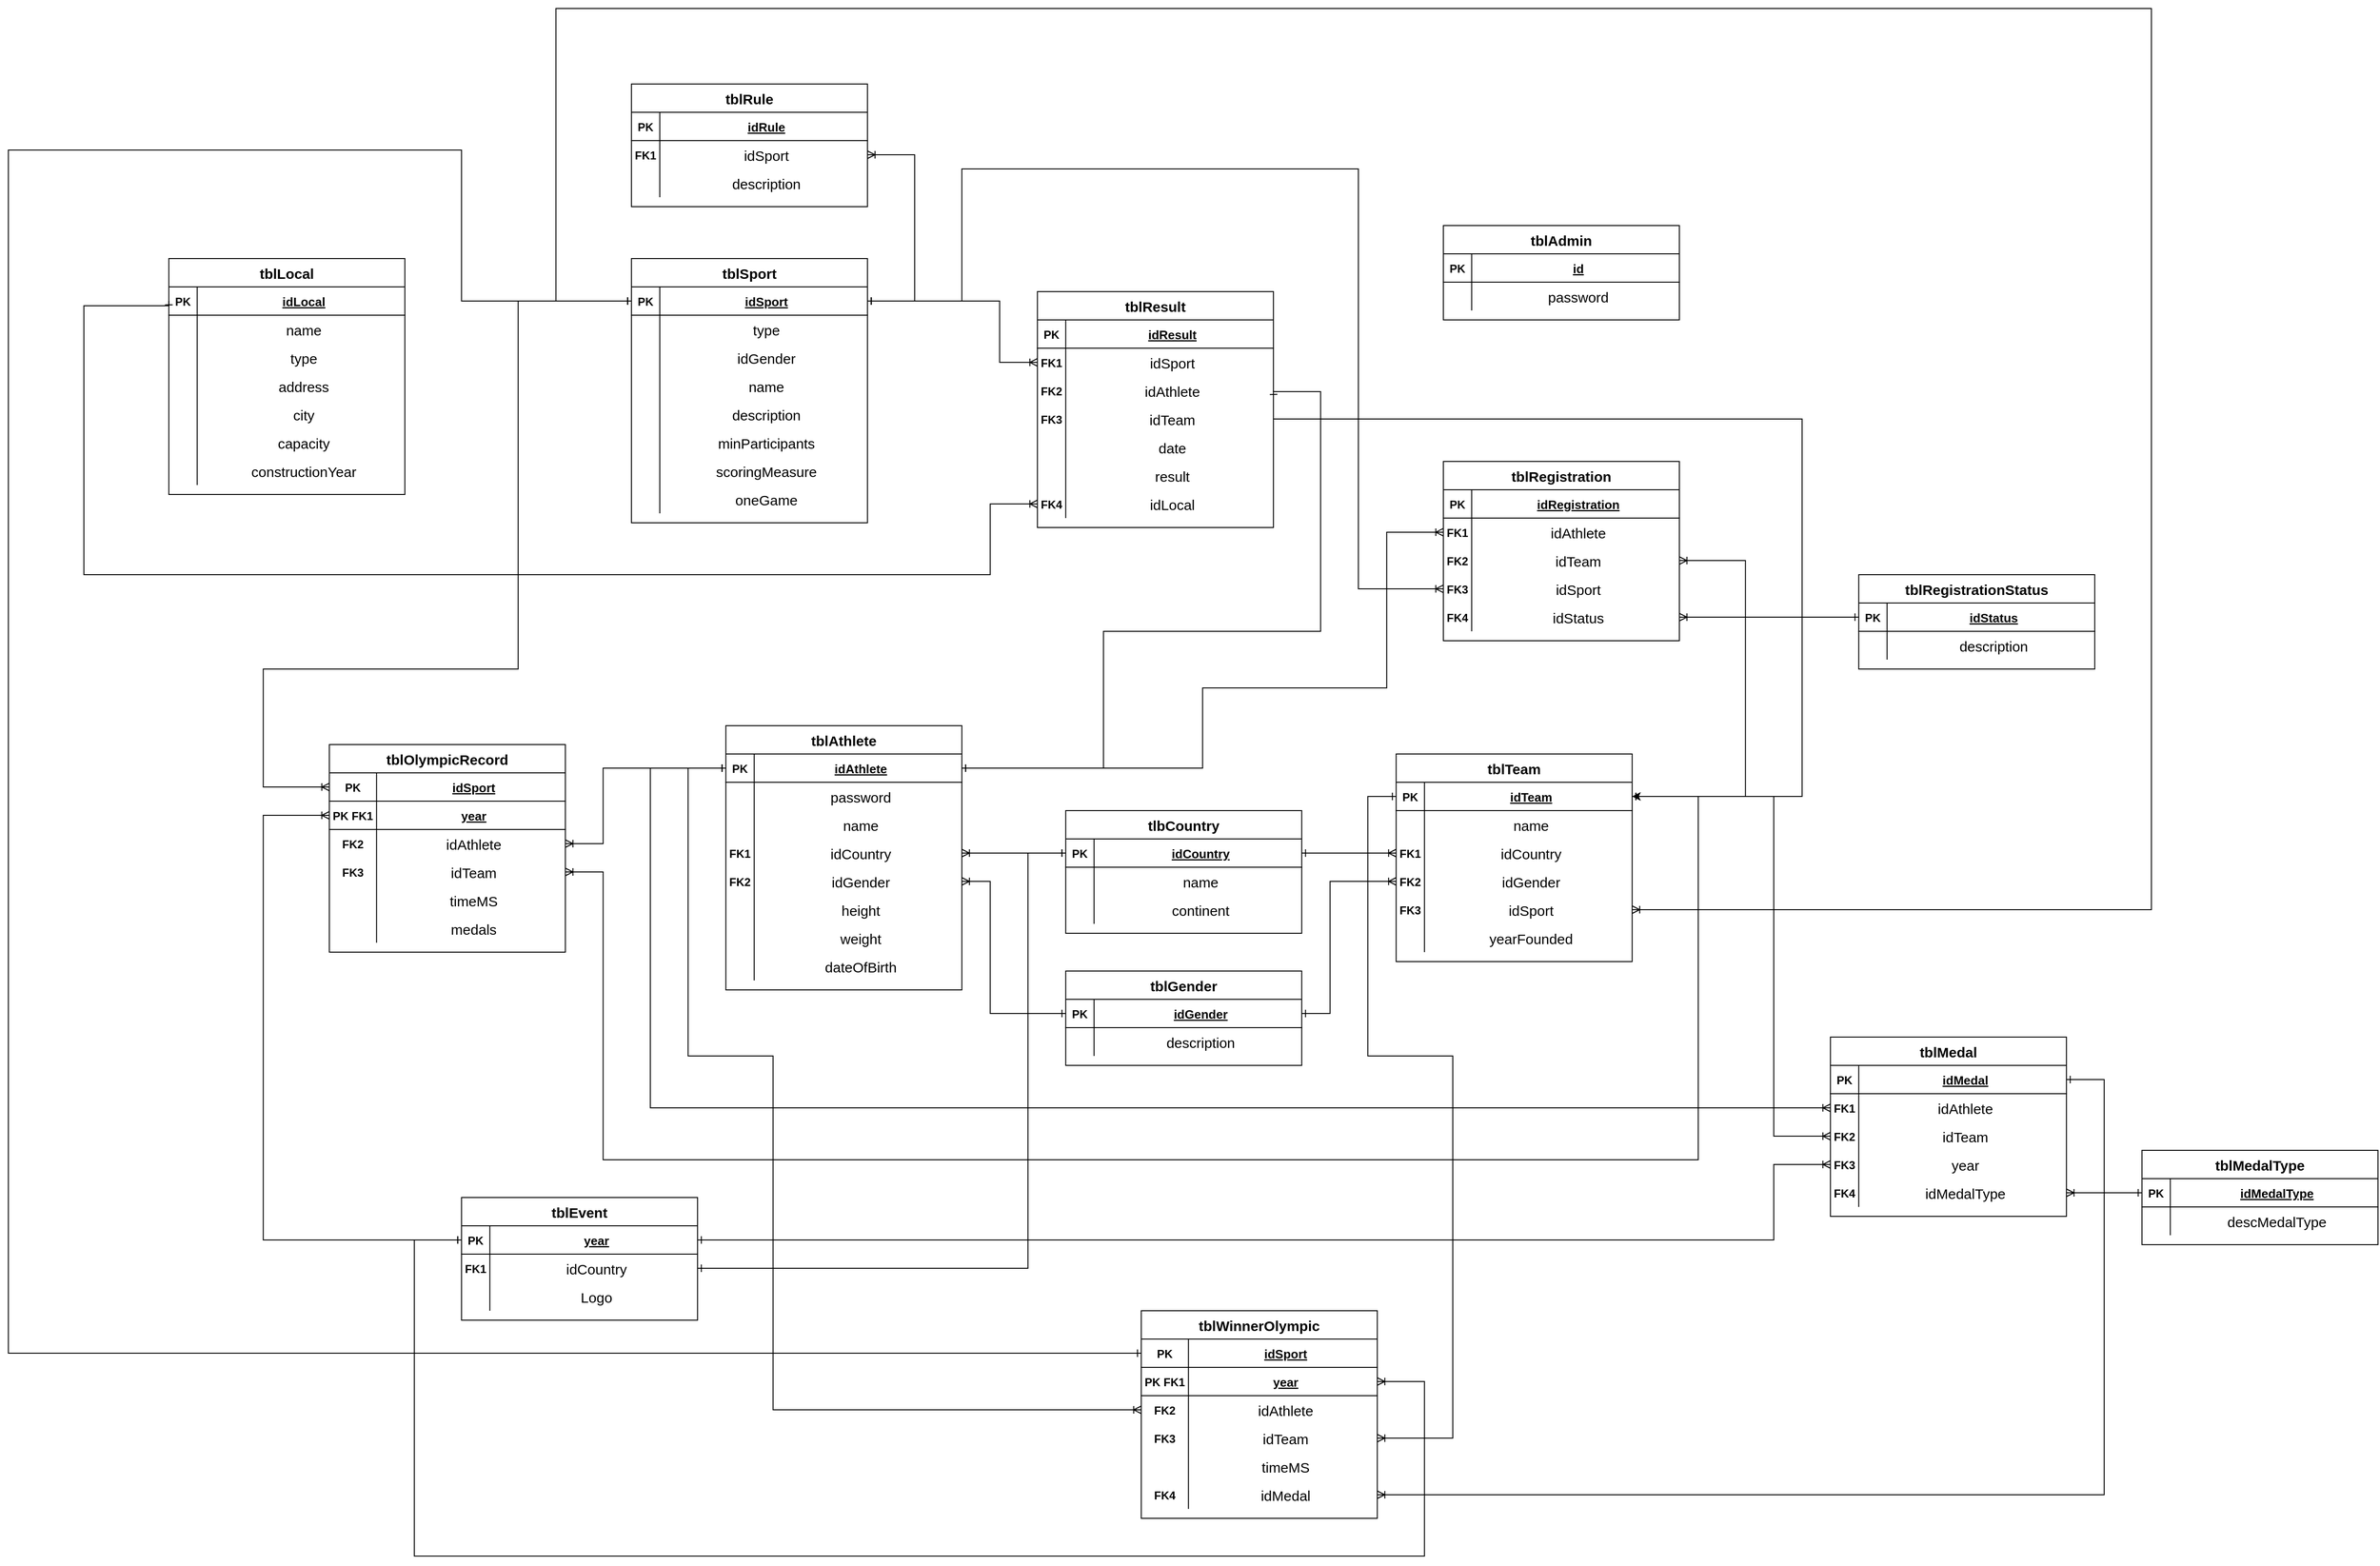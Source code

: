 <mxfile version="24.8.3">
  <diagram id="R2lEEEUBdFMjLlhIrx00" name="Page-1">
    <mxGraphModel dx="697" dy="1106" grid="1" gridSize="10" guides="1" tooltips="1" connect="1" arrows="1" fold="1" page="1" pageScale="1" pageWidth="850" pageHeight="1100" math="0" shadow="0" extFonts="Permanent Marker^https://fonts.googleapis.com/css?family=Permanent+Marker">
      <root>
        <mxCell id="0" />
        <mxCell id="1" parent="0" />
        <mxCell id="yZsmJo9CDdREYhg370d7-97" value="tblEvent " style="shape=table;startSize=30;container=1;collapsible=1;childLayout=tableLayout;fixedRows=1;rowLines=0;fontStyle=1;align=center;resizeLast=1;fontSize=15;" parent="1" vertex="1">
          <mxGeometry x="4419.86" y="2720" width="250" height="130" as="geometry" />
        </mxCell>
        <mxCell id="yZsmJo9CDdREYhg370d7-98" value="" style="shape=partialRectangle;collapsible=0;dropTarget=0;pointerEvents=0;fillColor=none;points=[[0,0.5],[1,0.5]];portConstraint=eastwest;top=0;left=0;right=0;bottom=1;" parent="yZsmJo9CDdREYhg370d7-97" vertex="1">
          <mxGeometry y="30" width="250" height="30" as="geometry" />
        </mxCell>
        <mxCell id="yZsmJo9CDdREYhg370d7-99" value="PK" style="shape=partialRectangle;overflow=hidden;connectable=0;fillColor=none;top=0;left=0;bottom=0;right=0;fontStyle=1;" parent="yZsmJo9CDdREYhg370d7-98" vertex="1">
          <mxGeometry width="30" height="30" as="geometry">
            <mxRectangle width="30" height="30" as="alternateBounds" />
          </mxGeometry>
        </mxCell>
        <mxCell id="yZsmJo9CDdREYhg370d7-100" value="year " style="shape=partialRectangle;overflow=hidden;connectable=0;fillColor=none;top=0;left=0;bottom=0;right=0;align=center;spacingLeft=6;fontStyle=5;fontSize=13;" parent="yZsmJo9CDdREYhg370d7-98" vertex="1">
          <mxGeometry x="30" width="220" height="30" as="geometry">
            <mxRectangle width="220" height="30" as="alternateBounds" />
          </mxGeometry>
        </mxCell>
        <mxCell id="yZsmJo9CDdREYhg370d7-101" value="" style="shape=partialRectangle;collapsible=0;dropTarget=0;pointerEvents=0;fillColor=none;points=[[0,0.5],[1,0.5]];portConstraint=eastwest;top=0;left=0;right=0;bottom=0;" parent="yZsmJo9CDdREYhg370d7-97" vertex="1">
          <mxGeometry y="60" width="250" height="30" as="geometry" />
        </mxCell>
        <mxCell id="yZsmJo9CDdREYhg370d7-102" value="FK1" style="shape=partialRectangle;overflow=hidden;connectable=0;fillColor=none;top=0;left=0;bottom=0;right=0;fontStyle=1" parent="yZsmJo9CDdREYhg370d7-101" vertex="1">
          <mxGeometry width="30" height="30" as="geometry">
            <mxRectangle width="30" height="30" as="alternateBounds" />
          </mxGeometry>
        </mxCell>
        <mxCell id="yZsmJo9CDdREYhg370d7-103" value="idCountry " style="shape=partialRectangle;overflow=hidden;connectable=0;fillColor=none;top=0;left=0;bottom=0;right=0;align=center;spacingLeft=6;fontSize=15;" parent="yZsmJo9CDdREYhg370d7-101" vertex="1">
          <mxGeometry x="30" width="220" height="30" as="geometry">
            <mxRectangle width="220" height="30" as="alternateBounds" />
          </mxGeometry>
        </mxCell>
        <mxCell id="yZsmJo9CDdREYhg370d7-104" value="" style="shape=partialRectangle;collapsible=0;dropTarget=0;pointerEvents=0;fillColor=none;points=[[0,0.5],[1,0.5]];portConstraint=eastwest;top=0;left=0;right=0;bottom=0;" parent="yZsmJo9CDdREYhg370d7-97" vertex="1">
          <mxGeometry y="90" width="250" height="30" as="geometry" />
        </mxCell>
        <mxCell id="yZsmJo9CDdREYhg370d7-105" value="" style="shape=partialRectangle;overflow=hidden;connectable=0;fillColor=none;top=0;left=0;bottom=0;right=0;" parent="yZsmJo9CDdREYhg370d7-104" vertex="1">
          <mxGeometry width="30" height="30" as="geometry">
            <mxRectangle width="30" height="30" as="alternateBounds" />
          </mxGeometry>
        </mxCell>
        <mxCell id="yZsmJo9CDdREYhg370d7-106" value="Logo " style="shape=partialRectangle;overflow=hidden;connectable=0;fillColor=none;top=0;left=0;bottom=0;right=0;align=center;spacingLeft=6;fontSize=15;" parent="yZsmJo9CDdREYhg370d7-104" vertex="1">
          <mxGeometry x="30" width="220" height="30" as="geometry">
            <mxRectangle width="220" height="30" as="alternateBounds" />
          </mxGeometry>
        </mxCell>
        <mxCell id="yZsmJo9CDdREYhg370d7-224" value="tlbCountry" style="shape=table;startSize=30;container=1;collapsible=1;childLayout=tableLayout;fixedRows=1;rowLines=0;fontStyle=1;align=center;resizeLast=1;fontSize=15;" parent="1" vertex="1">
          <mxGeometry x="5059.86" y="2310" width="250" height="130" as="geometry" />
        </mxCell>
        <mxCell id="yZsmJo9CDdREYhg370d7-225" value="" style="shape=partialRectangle;collapsible=0;dropTarget=0;pointerEvents=0;fillColor=none;points=[[0,0.5],[1,0.5]];portConstraint=eastwest;top=0;left=0;right=0;bottom=1;" parent="yZsmJo9CDdREYhg370d7-224" vertex="1">
          <mxGeometry y="30" width="250" height="30" as="geometry" />
        </mxCell>
        <mxCell id="yZsmJo9CDdREYhg370d7-226" value="PK" style="shape=partialRectangle;overflow=hidden;connectable=0;fillColor=none;top=0;left=0;bottom=0;right=0;fontStyle=1;" parent="yZsmJo9CDdREYhg370d7-225" vertex="1">
          <mxGeometry width="30" height="30" as="geometry">
            <mxRectangle width="30" height="30" as="alternateBounds" />
          </mxGeometry>
        </mxCell>
        <mxCell id="yZsmJo9CDdREYhg370d7-227" value="idCountry " style="shape=partialRectangle;overflow=hidden;connectable=0;fillColor=none;top=0;left=0;bottom=0;right=0;align=center;spacingLeft=6;fontStyle=5;fontSize=13;" parent="yZsmJo9CDdREYhg370d7-225" vertex="1">
          <mxGeometry x="30" width="220" height="30" as="geometry">
            <mxRectangle width="220" height="30" as="alternateBounds" />
          </mxGeometry>
        </mxCell>
        <mxCell id="yZsmJo9CDdREYhg370d7-228" value="" style="shape=partialRectangle;collapsible=0;dropTarget=0;pointerEvents=0;fillColor=none;points=[[0,0.5],[1,0.5]];portConstraint=eastwest;top=0;left=0;right=0;bottom=0;" parent="yZsmJo9CDdREYhg370d7-224" vertex="1">
          <mxGeometry y="60" width="250" height="30" as="geometry" />
        </mxCell>
        <mxCell id="yZsmJo9CDdREYhg370d7-229" value="" style="shape=partialRectangle;overflow=hidden;connectable=0;fillColor=none;top=0;left=0;bottom=0;right=0;" parent="yZsmJo9CDdREYhg370d7-228" vertex="1">
          <mxGeometry width="30" height="30" as="geometry">
            <mxRectangle width="30" height="30" as="alternateBounds" />
          </mxGeometry>
        </mxCell>
        <mxCell id="yZsmJo9CDdREYhg370d7-230" value="name " style="shape=partialRectangle;overflow=hidden;connectable=0;fillColor=none;top=0;left=0;bottom=0;right=0;align=center;spacingLeft=6;fontSize=15;" parent="yZsmJo9CDdREYhg370d7-228" vertex="1">
          <mxGeometry x="30" width="220" height="30" as="geometry">
            <mxRectangle width="220" height="30" as="alternateBounds" />
          </mxGeometry>
        </mxCell>
        <mxCell id="yZsmJo9CDdREYhg370d7-231" value="" style="shape=partialRectangle;collapsible=0;dropTarget=0;pointerEvents=0;fillColor=none;points=[[0,0.5],[1,0.5]];portConstraint=eastwest;top=0;left=0;right=0;bottom=0;" parent="yZsmJo9CDdREYhg370d7-224" vertex="1">
          <mxGeometry y="90" width="250" height="30" as="geometry" />
        </mxCell>
        <mxCell id="yZsmJo9CDdREYhg370d7-232" value="" style="shape=partialRectangle;overflow=hidden;connectable=0;fillColor=none;top=0;left=0;bottom=0;right=0;" parent="yZsmJo9CDdREYhg370d7-231" vertex="1">
          <mxGeometry width="30" height="30" as="geometry">
            <mxRectangle width="30" height="30" as="alternateBounds" />
          </mxGeometry>
        </mxCell>
        <mxCell id="yZsmJo9CDdREYhg370d7-233" value="continent " style="shape=partialRectangle;overflow=hidden;connectable=0;fillColor=none;top=0;left=0;bottom=0;right=0;align=center;spacingLeft=6;fontSize=15;" parent="yZsmJo9CDdREYhg370d7-231" vertex="1">
          <mxGeometry x="30" width="220" height="30" as="geometry">
            <mxRectangle width="220" height="30" as="alternateBounds" />
          </mxGeometry>
        </mxCell>
        <mxCell id="rajkm2qYaM0j_TPkQHPb-4" value="tblGender" style="shape=table;startSize=30;container=1;collapsible=1;childLayout=tableLayout;fixedRows=1;rowLines=0;fontStyle=1;align=center;resizeLast=1;fontSize=15;" parent="1" vertex="1">
          <mxGeometry x="5059.86" y="2480" width="250" height="100" as="geometry" />
        </mxCell>
        <mxCell id="rajkm2qYaM0j_TPkQHPb-5" value="" style="shape=partialRectangle;collapsible=0;dropTarget=0;pointerEvents=0;fillColor=none;points=[[0,0.5],[1,0.5]];portConstraint=eastwest;top=0;left=0;right=0;bottom=1;" parent="rajkm2qYaM0j_TPkQHPb-4" vertex="1">
          <mxGeometry y="30" width="250" height="30" as="geometry" />
        </mxCell>
        <mxCell id="rajkm2qYaM0j_TPkQHPb-6" value="PK" style="shape=partialRectangle;overflow=hidden;connectable=0;fillColor=none;top=0;left=0;bottom=0;right=0;fontStyle=1;" parent="rajkm2qYaM0j_TPkQHPb-5" vertex="1">
          <mxGeometry width="30" height="30" as="geometry">
            <mxRectangle width="30" height="30" as="alternateBounds" />
          </mxGeometry>
        </mxCell>
        <mxCell id="rajkm2qYaM0j_TPkQHPb-7" value="idGender" style="shape=partialRectangle;overflow=hidden;connectable=0;fillColor=none;top=0;left=0;bottom=0;right=0;align=center;spacingLeft=6;fontStyle=5;fontSize=13;" parent="rajkm2qYaM0j_TPkQHPb-5" vertex="1">
          <mxGeometry x="30" width="220" height="30" as="geometry">
            <mxRectangle width="220" height="30" as="alternateBounds" />
          </mxGeometry>
        </mxCell>
        <mxCell id="rajkm2qYaM0j_TPkQHPb-8" value="" style="shape=partialRectangle;collapsible=0;dropTarget=0;pointerEvents=0;fillColor=none;points=[[0,0.5],[1,0.5]];portConstraint=eastwest;top=0;left=0;right=0;bottom=0;" parent="rajkm2qYaM0j_TPkQHPb-4" vertex="1">
          <mxGeometry y="60" width="250" height="30" as="geometry" />
        </mxCell>
        <mxCell id="rajkm2qYaM0j_TPkQHPb-9" value="" style="shape=partialRectangle;overflow=hidden;connectable=0;fillColor=none;top=0;left=0;bottom=0;right=0;" parent="rajkm2qYaM0j_TPkQHPb-8" vertex="1">
          <mxGeometry width="30" height="30" as="geometry">
            <mxRectangle width="30" height="30" as="alternateBounds" />
          </mxGeometry>
        </mxCell>
        <mxCell id="rajkm2qYaM0j_TPkQHPb-10" value="description" style="shape=partialRectangle;overflow=hidden;connectable=0;fillColor=none;top=0;left=0;bottom=0;right=0;align=center;spacingLeft=6;fontSize=15;" parent="rajkm2qYaM0j_TPkQHPb-8" vertex="1">
          <mxGeometry x="30" width="220" height="30" as="geometry">
            <mxRectangle width="220" height="30" as="alternateBounds" />
          </mxGeometry>
        </mxCell>
        <mxCell id="e_QsyfanpyltC-tpUMw7-1" value="tblLocal " style="shape=table;startSize=30;container=1;collapsible=1;childLayout=tableLayout;fixedRows=1;rowLines=0;fontStyle=1;align=center;resizeLast=1;fontSize=15;" vertex="1" parent="1">
          <mxGeometry x="4109.86" y="1725" width="250" height="250" as="geometry" />
        </mxCell>
        <mxCell id="e_QsyfanpyltC-tpUMw7-2" value="" style="shape=partialRectangle;collapsible=0;dropTarget=0;pointerEvents=0;fillColor=none;points=[[0,0.5],[1,0.5]];portConstraint=eastwest;top=0;left=0;right=0;bottom=1;" vertex="1" parent="e_QsyfanpyltC-tpUMw7-1">
          <mxGeometry y="30" width="250" height="30" as="geometry" />
        </mxCell>
        <mxCell id="e_QsyfanpyltC-tpUMw7-3" value="PK" style="shape=partialRectangle;overflow=hidden;connectable=0;fillColor=none;top=0;left=0;bottom=0;right=0;fontStyle=1;" vertex="1" parent="e_QsyfanpyltC-tpUMw7-2">
          <mxGeometry width="30" height="30" as="geometry">
            <mxRectangle width="30" height="30" as="alternateBounds" />
          </mxGeometry>
        </mxCell>
        <mxCell id="e_QsyfanpyltC-tpUMw7-4" value="idLocal " style="shape=partialRectangle;overflow=hidden;connectable=0;fillColor=none;top=0;left=0;bottom=0;right=0;align=center;spacingLeft=6;fontStyle=5;fontSize=13;" vertex="1" parent="e_QsyfanpyltC-tpUMw7-2">
          <mxGeometry x="30" width="220" height="30" as="geometry">
            <mxRectangle width="220" height="30" as="alternateBounds" />
          </mxGeometry>
        </mxCell>
        <mxCell id="e_QsyfanpyltC-tpUMw7-5" value="" style="shape=partialRectangle;collapsible=0;dropTarget=0;pointerEvents=0;fillColor=none;points=[[0,0.5],[1,0.5]];portConstraint=eastwest;top=0;left=0;right=0;bottom=0;" vertex="1" parent="e_QsyfanpyltC-tpUMw7-1">
          <mxGeometry y="60" width="250" height="30" as="geometry" />
        </mxCell>
        <mxCell id="e_QsyfanpyltC-tpUMw7-6" value="" style="shape=partialRectangle;overflow=hidden;connectable=0;fillColor=none;top=0;left=0;bottom=0;right=0;" vertex="1" parent="e_QsyfanpyltC-tpUMw7-5">
          <mxGeometry width="30" height="30" as="geometry">
            <mxRectangle width="30" height="30" as="alternateBounds" />
          </mxGeometry>
        </mxCell>
        <mxCell id="e_QsyfanpyltC-tpUMw7-7" value="name " style="shape=partialRectangle;overflow=hidden;connectable=0;fillColor=none;top=0;left=0;bottom=0;right=0;align=center;spacingLeft=6;fontSize=15;" vertex="1" parent="e_QsyfanpyltC-tpUMw7-5">
          <mxGeometry x="30" width="220" height="30" as="geometry">
            <mxRectangle width="220" height="30" as="alternateBounds" />
          </mxGeometry>
        </mxCell>
        <mxCell id="e_QsyfanpyltC-tpUMw7-8" value="" style="shape=partialRectangle;collapsible=0;dropTarget=0;pointerEvents=0;fillColor=none;points=[[0,0.5],[1,0.5]];portConstraint=eastwest;top=0;left=0;right=0;bottom=0;" vertex="1" parent="e_QsyfanpyltC-tpUMw7-1">
          <mxGeometry y="90" width="250" height="30" as="geometry" />
        </mxCell>
        <mxCell id="e_QsyfanpyltC-tpUMw7-9" value="" style="shape=partialRectangle;overflow=hidden;connectable=0;fillColor=none;top=0;left=0;bottom=0;right=0;" vertex="1" parent="e_QsyfanpyltC-tpUMw7-8">
          <mxGeometry width="30" height="30" as="geometry">
            <mxRectangle width="30" height="30" as="alternateBounds" />
          </mxGeometry>
        </mxCell>
        <mxCell id="e_QsyfanpyltC-tpUMw7-10" value="type " style="shape=partialRectangle;overflow=hidden;connectable=0;fillColor=none;top=0;left=0;bottom=0;right=0;align=center;spacingLeft=6;fontSize=15;" vertex="1" parent="e_QsyfanpyltC-tpUMw7-8">
          <mxGeometry x="30" width="220" height="30" as="geometry">
            <mxRectangle width="220" height="30" as="alternateBounds" />
          </mxGeometry>
        </mxCell>
        <mxCell id="e_QsyfanpyltC-tpUMw7-21" value="" style="shape=partialRectangle;collapsible=0;dropTarget=0;pointerEvents=0;fillColor=none;points=[[0,0.5],[1,0.5]];portConstraint=eastwest;top=0;left=0;right=0;bottom=0;" vertex="1" parent="e_QsyfanpyltC-tpUMw7-1">
          <mxGeometry y="120" width="250" height="30" as="geometry" />
        </mxCell>
        <mxCell id="e_QsyfanpyltC-tpUMw7-22" value="" style="shape=partialRectangle;overflow=hidden;connectable=0;fillColor=none;top=0;left=0;bottom=0;right=0;" vertex="1" parent="e_QsyfanpyltC-tpUMw7-21">
          <mxGeometry width="30" height="30" as="geometry">
            <mxRectangle width="30" height="30" as="alternateBounds" />
          </mxGeometry>
        </mxCell>
        <mxCell id="e_QsyfanpyltC-tpUMw7-23" value="address " style="shape=partialRectangle;overflow=hidden;connectable=0;fillColor=none;top=0;left=0;bottom=0;right=0;align=center;spacingLeft=6;fontSize=15;" vertex="1" parent="e_QsyfanpyltC-tpUMw7-21">
          <mxGeometry x="30" width="220" height="30" as="geometry">
            <mxRectangle width="220" height="30" as="alternateBounds" />
          </mxGeometry>
        </mxCell>
        <mxCell id="e_QsyfanpyltC-tpUMw7-24" value="" style="shape=partialRectangle;collapsible=0;dropTarget=0;pointerEvents=0;fillColor=none;points=[[0,0.5],[1,0.5]];portConstraint=eastwest;top=0;left=0;right=0;bottom=0;" vertex="1" parent="e_QsyfanpyltC-tpUMw7-1">
          <mxGeometry y="150" width="250" height="30" as="geometry" />
        </mxCell>
        <mxCell id="e_QsyfanpyltC-tpUMw7-25" value="" style="shape=partialRectangle;overflow=hidden;connectable=0;fillColor=none;top=0;left=0;bottom=0;right=0;" vertex="1" parent="e_QsyfanpyltC-tpUMw7-24">
          <mxGeometry width="30" height="30" as="geometry">
            <mxRectangle width="30" height="30" as="alternateBounds" />
          </mxGeometry>
        </mxCell>
        <mxCell id="e_QsyfanpyltC-tpUMw7-26" value="city " style="shape=partialRectangle;overflow=hidden;connectable=0;fillColor=none;top=0;left=0;bottom=0;right=0;align=center;spacingLeft=6;fontSize=15;" vertex="1" parent="e_QsyfanpyltC-tpUMw7-24">
          <mxGeometry x="30" width="220" height="30" as="geometry">
            <mxRectangle width="220" height="30" as="alternateBounds" />
          </mxGeometry>
        </mxCell>
        <mxCell id="e_QsyfanpyltC-tpUMw7-27" value="" style="shape=partialRectangle;collapsible=0;dropTarget=0;pointerEvents=0;fillColor=none;points=[[0,0.5],[1,0.5]];portConstraint=eastwest;top=0;left=0;right=0;bottom=0;" vertex="1" parent="e_QsyfanpyltC-tpUMw7-1">
          <mxGeometry y="180" width="250" height="30" as="geometry" />
        </mxCell>
        <mxCell id="e_QsyfanpyltC-tpUMw7-28" value="" style="shape=partialRectangle;overflow=hidden;connectable=0;fillColor=none;top=0;left=0;bottom=0;right=0;" vertex="1" parent="e_QsyfanpyltC-tpUMw7-27">
          <mxGeometry width="30" height="30" as="geometry">
            <mxRectangle width="30" height="30" as="alternateBounds" />
          </mxGeometry>
        </mxCell>
        <mxCell id="e_QsyfanpyltC-tpUMw7-29" value="capacity " style="shape=partialRectangle;overflow=hidden;connectable=0;fillColor=none;top=0;left=0;bottom=0;right=0;align=center;spacingLeft=6;fontSize=15;" vertex="1" parent="e_QsyfanpyltC-tpUMw7-27">
          <mxGeometry x="30" width="220" height="30" as="geometry">
            <mxRectangle width="220" height="30" as="alternateBounds" />
          </mxGeometry>
        </mxCell>
        <mxCell id="e_QsyfanpyltC-tpUMw7-30" value="" style="shape=partialRectangle;collapsible=0;dropTarget=0;pointerEvents=0;fillColor=none;points=[[0,0.5],[1,0.5]];portConstraint=eastwest;top=0;left=0;right=0;bottom=0;" vertex="1" parent="e_QsyfanpyltC-tpUMw7-1">
          <mxGeometry y="210" width="250" height="30" as="geometry" />
        </mxCell>
        <mxCell id="e_QsyfanpyltC-tpUMw7-31" value="" style="shape=partialRectangle;overflow=hidden;connectable=0;fillColor=none;top=0;left=0;bottom=0;right=0;" vertex="1" parent="e_QsyfanpyltC-tpUMw7-30">
          <mxGeometry width="30" height="30" as="geometry">
            <mxRectangle width="30" height="30" as="alternateBounds" />
          </mxGeometry>
        </mxCell>
        <mxCell id="e_QsyfanpyltC-tpUMw7-32" value="constructionYear " style="shape=partialRectangle;overflow=hidden;connectable=0;fillColor=none;top=0;left=0;bottom=0;right=0;align=center;spacingLeft=6;fontSize=15;" vertex="1" parent="e_QsyfanpyltC-tpUMw7-30">
          <mxGeometry x="30" width="220" height="30" as="geometry">
            <mxRectangle width="220" height="30" as="alternateBounds" />
          </mxGeometry>
        </mxCell>
        <mxCell id="e_QsyfanpyltC-tpUMw7-33" value="tblMedalType " style="shape=table;startSize=30;container=1;collapsible=1;childLayout=tableLayout;fixedRows=1;rowLines=0;fontStyle=1;align=center;resizeLast=1;fontSize=15;" vertex="1" parent="1">
          <mxGeometry x="6199.86" y="2670" width="250" height="100" as="geometry" />
        </mxCell>
        <mxCell id="e_QsyfanpyltC-tpUMw7-34" value="" style="shape=partialRectangle;collapsible=0;dropTarget=0;pointerEvents=0;fillColor=none;points=[[0,0.5],[1,0.5]];portConstraint=eastwest;top=0;left=0;right=0;bottom=1;" vertex="1" parent="e_QsyfanpyltC-tpUMw7-33">
          <mxGeometry y="30" width="250" height="30" as="geometry" />
        </mxCell>
        <mxCell id="e_QsyfanpyltC-tpUMw7-35" value="PK" style="shape=partialRectangle;overflow=hidden;connectable=0;fillColor=none;top=0;left=0;bottom=0;right=0;fontStyle=1;" vertex="1" parent="e_QsyfanpyltC-tpUMw7-34">
          <mxGeometry width="30" height="30" as="geometry">
            <mxRectangle width="30" height="30" as="alternateBounds" />
          </mxGeometry>
        </mxCell>
        <mxCell id="e_QsyfanpyltC-tpUMw7-36" value="idMedalType " style="shape=partialRectangle;overflow=hidden;connectable=0;fillColor=none;top=0;left=0;bottom=0;right=0;align=center;spacingLeft=6;fontStyle=5;fontSize=13;" vertex="1" parent="e_QsyfanpyltC-tpUMw7-34">
          <mxGeometry x="30" width="220" height="30" as="geometry">
            <mxRectangle width="220" height="30" as="alternateBounds" />
          </mxGeometry>
        </mxCell>
        <mxCell id="e_QsyfanpyltC-tpUMw7-37" value="" style="shape=partialRectangle;collapsible=0;dropTarget=0;pointerEvents=0;fillColor=none;points=[[0,0.5],[1,0.5]];portConstraint=eastwest;top=0;left=0;right=0;bottom=0;" vertex="1" parent="e_QsyfanpyltC-tpUMw7-33">
          <mxGeometry y="60" width="250" height="30" as="geometry" />
        </mxCell>
        <mxCell id="e_QsyfanpyltC-tpUMw7-38" value="" style="shape=partialRectangle;overflow=hidden;connectable=0;fillColor=none;top=0;left=0;bottom=0;right=0;" vertex="1" parent="e_QsyfanpyltC-tpUMw7-37">
          <mxGeometry width="30" height="30" as="geometry">
            <mxRectangle width="30" height="30" as="alternateBounds" />
          </mxGeometry>
        </mxCell>
        <mxCell id="e_QsyfanpyltC-tpUMw7-39" value="descMedalType " style="shape=partialRectangle;overflow=hidden;connectable=0;fillColor=none;top=0;left=0;bottom=0;right=0;align=center;spacingLeft=6;fontSize=15;" vertex="1" parent="e_QsyfanpyltC-tpUMw7-37">
          <mxGeometry x="30" width="220" height="30" as="geometry">
            <mxRectangle width="220" height="30" as="alternateBounds" />
          </mxGeometry>
        </mxCell>
        <mxCell id="e_QsyfanpyltC-tpUMw7-68" value="tblAthlete" style="shape=table;startSize=30;container=1;collapsible=1;childLayout=tableLayout;fixedRows=1;rowLines=0;fontStyle=1;align=center;resizeLast=1;fontSize=15;" vertex="1" parent="1">
          <mxGeometry x="4699.86" y="2220" width="250" height="280" as="geometry" />
        </mxCell>
        <mxCell id="e_QsyfanpyltC-tpUMw7-69" value="" style="shape=partialRectangle;collapsible=0;dropTarget=0;pointerEvents=0;fillColor=none;points=[[0,0.5],[1,0.5]];portConstraint=eastwest;top=0;left=0;right=0;bottom=1;" vertex="1" parent="e_QsyfanpyltC-tpUMw7-68">
          <mxGeometry y="30" width="250" height="30" as="geometry" />
        </mxCell>
        <mxCell id="e_QsyfanpyltC-tpUMw7-70" value="PK" style="shape=partialRectangle;overflow=hidden;connectable=0;fillColor=none;top=0;left=0;bottom=0;right=0;fontStyle=1;" vertex="1" parent="e_QsyfanpyltC-tpUMw7-69">
          <mxGeometry width="30" height="30" as="geometry">
            <mxRectangle width="30" height="30" as="alternateBounds" />
          </mxGeometry>
        </mxCell>
        <mxCell id="e_QsyfanpyltC-tpUMw7-71" value="idAthlete" style="shape=partialRectangle;overflow=hidden;connectable=0;fillColor=none;top=0;left=0;bottom=0;right=0;align=center;spacingLeft=6;fontStyle=5;fontSize=13;" vertex="1" parent="e_QsyfanpyltC-tpUMw7-69">
          <mxGeometry x="30" width="220" height="30" as="geometry">
            <mxRectangle width="220" height="30" as="alternateBounds" />
          </mxGeometry>
        </mxCell>
        <mxCell id="e_QsyfanpyltC-tpUMw7-72" value="" style="shape=partialRectangle;collapsible=0;dropTarget=0;pointerEvents=0;fillColor=none;points=[[0,0.5],[1,0.5]];portConstraint=eastwest;top=0;left=0;right=0;bottom=0;" vertex="1" parent="e_QsyfanpyltC-tpUMw7-68">
          <mxGeometry y="60" width="250" height="30" as="geometry" />
        </mxCell>
        <mxCell id="e_QsyfanpyltC-tpUMw7-73" value="" style="shape=partialRectangle;overflow=hidden;connectable=0;fillColor=none;top=0;left=0;bottom=0;right=0;" vertex="1" parent="e_QsyfanpyltC-tpUMw7-72">
          <mxGeometry width="30" height="30" as="geometry">
            <mxRectangle width="30" height="30" as="alternateBounds" />
          </mxGeometry>
        </mxCell>
        <mxCell id="e_QsyfanpyltC-tpUMw7-74" value="password " style="shape=partialRectangle;overflow=hidden;connectable=0;fillColor=none;top=0;left=0;bottom=0;right=0;align=center;spacingLeft=6;fontSize=15;" vertex="1" parent="e_QsyfanpyltC-tpUMw7-72">
          <mxGeometry x="30" width="220" height="30" as="geometry">
            <mxRectangle width="220" height="30" as="alternateBounds" />
          </mxGeometry>
        </mxCell>
        <mxCell id="e_QsyfanpyltC-tpUMw7-75" value="" style="shape=partialRectangle;collapsible=0;dropTarget=0;pointerEvents=0;fillColor=none;points=[[0,0.5],[1,0.5]];portConstraint=eastwest;top=0;left=0;right=0;bottom=0;" vertex="1" parent="e_QsyfanpyltC-tpUMw7-68">
          <mxGeometry y="90" width="250" height="30" as="geometry" />
        </mxCell>
        <mxCell id="e_QsyfanpyltC-tpUMw7-76" value="" style="shape=partialRectangle;overflow=hidden;connectable=0;fillColor=none;top=0;left=0;bottom=0;right=0;" vertex="1" parent="e_QsyfanpyltC-tpUMw7-75">
          <mxGeometry width="30" height="30" as="geometry">
            <mxRectangle width="30" height="30" as="alternateBounds" />
          </mxGeometry>
        </mxCell>
        <mxCell id="e_QsyfanpyltC-tpUMw7-77" value="name " style="shape=partialRectangle;overflow=hidden;connectable=0;fillColor=none;top=0;left=0;bottom=0;right=0;align=center;spacingLeft=6;fontSize=15;" vertex="1" parent="e_QsyfanpyltC-tpUMw7-75">
          <mxGeometry x="30" width="220" height="30" as="geometry">
            <mxRectangle width="220" height="30" as="alternateBounds" />
          </mxGeometry>
        </mxCell>
        <mxCell id="e_QsyfanpyltC-tpUMw7-78" value="" style="shape=partialRectangle;collapsible=0;dropTarget=0;pointerEvents=0;fillColor=none;points=[[0,0.5],[1,0.5]];portConstraint=eastwest;top=0;left=0;right=0;bottom=0;" vertex="1" parent="e_QsyfanpyltC-tpUMw7-68">
          <mxGeometry y="120" width="250" height="30" as="geometry" />
        </mxCell>
        <mxCell id="e_QsyfanpyltC-tpUMw7-79" value="FK1" style="shape=partialRectangle;overflow=hidden;connectable=0;fillColor=none;top=0;left=0;bottom=0;right=0;fontStyle=1" vertex="1" parent="e_QsyfanpyltC-tpUMw7-78">
          <mxGeometry width="30" height="30" as="geometry">
            <mxRectangle width="30" height="30" as="alternateBounds" />
          </mxGeometry>
        </mxCell>
        <mxCell id="e_QsyfanpyltC-tpUMw7-80" value="idCountry " style="shape=partialRectangle;overflow=hidden;connectable=0;fillColor=none;top=0;left=0;bottom=0;right=0;align=center;spacingLeft=6;fontSize=15;" vertex="1" parent="e_QsyfanpyltC-tpUMw7-78">
          <mxGeometry x="30" width="220" height="30" as="geometry">
            <mxRectangle width="220" height="30" as="alternateBounds" />
          </mxGeometry>
        </mxCell>
        <mxCell id="e_QsyfanpyltC-tpUMw7-81" value="" style="shape=partialRectangle;collapsible=0;dropTarget=0;pointerEvents=0;fillColor=none;points=[[0,0.5],[1,0.5]];portConstraint=eastwest;top=0;left=0;right=0;bottom=0;" vertex="1" parent="e_QsyfanpyltC-tpUMw7-68">
          <mxGeometry y="150" width="250" height="30" as="geometry" />
        </mxCell>
        <mxCell id="e_QsyfanpyltC-tpUMw7-82" value="FK2" style="shape=partialRectangle;overflow=hidden;connectable=0;fillColor=none;top=0;left=0;bottom=0;right=0;fontStyle=1" vertex="1" parent="e_QsyfanpyltC-tpUMw7-81">
          <mxGeometry width="30" height="30" as="geometry">
            <mxRectangle width="30" height="30" as="alternateBounds" />
          </mxGeometry>
        </mxCell>
        <mxCell id="e_QsyfanpyltC-tpUMw7-83" value="idGender " style="shape=partialRectangle;overflow=hidden;connectable=0;fillColor=none;top=0;left=0;bottom=0;right=0;align=center;spacingLeft=6;fontSize=15;" vertex="1" parent="e_QsyfanpyltC-tpUMw7-81">
          <mxGeometry x="30" width="220" height="30" as="geometry">
            <mxRectangle width="220" height="30" as="alternateBounds" />
          </mxGeometry>
        </mxCell>
        <mxCell id="e_QsyfanpyltC-tpUMw7-84" value="" style="shape=partialRectangle;collapsible=0;dropTarget=0;pointerEvents=0;fillColor=none;points=[[0,0.5],[1,0.5]];portConstraint=eastwest;top=0;left=0;right=0;bottom=0;" vertex="1" parent="e_QsyfanpyltC-tpUMw7-68">
          <mxGeometry y="180" width="250" height="30" as="geometry" />
        </mxCell>
        <mxCell id="e_QsyfanpyltC-tpUMw7-85" value="" style="shape=partialRectangle;overflow=hidden;connectable=0;fillColor=none;top=0;left=0;bottom=0;right=0;" vertex="1" parent="e_QsyfanpyltC-tpUMw7-84">
          <mxGeometry width="30" height="30" as="geometry">
            <mxRectangle width="30" height="30" as="alternateBounds" />
          </mxGeometry>
        </mxCell>
        <mxCell id="e_QsyfanpyltC-tpUMw7-86" value="height " style="shape=partialRectangle;overflow=hidden;connectable=0;fillColor=none;top=0;left=0;bottom=0;right=0;align=center;spacingLeft=6;fontSize=15;" vertex="1" parent="e_QsyfanpyltC-tpUMw7-84">
          <mxGeometry x="30" width="220" height="30" as="geometry">
            <mxRectangle width="220" height="30" as="alternateBounds" />
          </mxGeometry>
        </mxCell>
        <mxCell id="e_QsyfanpyltC-tpUMw7-87" value="" style="shape=partialRectangle;collapsible=0;dropTarget=0;pointerEvents=0;fillColor=none;points=[[0,0.5],[1,0.5]];portConstraint=eastwest;top=0;left=0;right=0;bottom=0;" vertex="1" parent="e_QsyfanpyltC-tpUMw7-68">
          <mxGeometry y="210" width="250" height="30" as="geometry" />
        </mxCell>
        <mxCell id="e_QsyfanpyltC-tpUMw7-88" value="" style="shape=partialRectangle;overflow=hidden;connectable=0;fillColor=none;top=0;left=0;bottom=0;right=0;" vertex="1" parent="e_QsyfanpyltC-tpUMw7-87">
          <mxGeometry width="30" height="30" as="geometry">
            <mxRectangle width="30" height="30" as="alternateBounds" />
          </mxGeometry>
        </mxCell>
        <mxCell id="e_QsyfanpyltC-tpUMw7-89" value="weight " style="shape=partialRectangle;overflow=hidden;connectable=0;fillColor=none;top=0;left=0;bottom=0;right=0;align=center;spacingLeft=6;fontSize=15;" vertex="1" parent="e_QsyfanpyltC-tpUMw7-87">
          <mxGeometry x="30" width="220" height="30" as="geometry">
            <mxRectangle width="220" height="30" as="alternateBounds" />
          </mxGeometry>
        </mxCell>
        <mxCell id="e_QsyfanpyltC-tpUMw7-90" value="" style="shape=partialRectangle;collapsible=0;dropTarget=0;pointerEvents=0;fillColor=none;points=[[0,0.5],[1,0.5]];portConstraint=eastwest;top=0;left=0;right=0;bottom=0;" vertex="1" parent="e_QsyfanpyltC-tpUMw7-68">
          <mxGeometry y="240" width="250" height="30" as="geometry" />
        </mxCell>
        <mxCell id="e_QsyfanpyltC-tpUMw7-91" value="" style="shape=partialRectangle;overflow=hidden;connectable=0;fillColor=none;top=0;left=0;bottom=0;right=0;" vertex="1" parent="e_QsyfanpyltC-tpUMw7-90">
          <mxGeometry width="30" height="30" as="geometry">
            <mxRectangle width="30" height="30" as="alternateBounds" />
          </mxGeometry>
        </mxCell>
        <mxCell id="e_QsyfanpyltC-tpUMw7-92" value="dateOfBirth " style="shape=partialRectangle;overflow=hidden;connectable=0;fillColor=none;top=0;left=0;bottom=0;right=0;align=center;spacingLeft=6;fontSize=15;" vertex="1" parent="e_QsyfanpyltC-tpUMw7-90">
          <mxGeometry x="30" width="220" height="30" as="geometry">
            <mxRectangle width="220" height="30" as="alternateBounds" />
          </mxGeometry>
        </mxCell>
        <mxCell id="e_QsyfanpyltC-tpUMw7-93" value="tblTeam " style="shape=table;startSize=30;container=1;collapsible=1;childLayout=tableLayout;fixedRows=1;rowLines=0;fontStyle=1;align=center;resizeLast=1;fontSize=15;" vertex="1" parent="1">
          <mxGeometry x="5409.86" y="2250" width="250" height="220" as="geometry" />
        </mxCell>
        <mxCell id="e_QsyfanpyltC-tpUMw7-94" value="" style="shape=partialRectangle;collapsible=0;dropTarget=0;pointerEvents=0;fillColor=none;points=[[0,0.5],[1,0.5]];portConstraint=eastwest;top=0;left=0;right=0;bottom=1;" vertex="1" parent="e_QsyfanpyltC-tpUMw7-93">
          <mxGeometry y="30" width="250" height="30" as="geometry" />
        </mxCell>
        <mxCell id="e_QsyfanpyltC-tpUMw7-95" value="PK" style="shape=partialRectangle;overflow=hidden;connectable=0;fillColor=none;top=0;left=0;bottom=0;right=0;fontStyle=1;" vertex="1" parent="e_QsyfanpyltC-tpUMw7-94">
          <mxGeometry width="30" height="30" as="geometry">
            <mxRectangle width="30" height="30" as="alternateBounds" />
          </mxGeometry>
        </mxCell>
        <mxCell id="e_QsyfanpyltC-tpUMw7-96" value="idTeam " style="shape=partialRectangle;overflow=hidden;connectable=0;fillColor=none;top=0;left=0;bottom=0;right=0;align=center;spacingLeft=6;fontStyle=5;fontSize=13;" vertex="1" parent="e_QsyfanpyltC-tpUMw7-94">
          <mxGeometry x="30" width="220" height="30" as="geometry">
            <mxRectangle width="220" height="30" as="alternateBounds" />
          </mxGeometry>
        </mxCell>
        <mxCell id="e_QsyfanpyltC-tpUMw7-97" value="" style="shape=partialRectangle;collapsible=0;dropTarget=0;pointerEvents=0;fillColor=none;points=[[0,0.5],[1,0.5]];portConstraint=eastwest;top=0;left=0;right=0;bottom=0;" vertex="1" parent="e_QsyfanpyltC-tpUMw7-93">
          <mxGeometry y="60" width="250" height="30" as="geometry" />
        </mxCell>
        <mxCell id="e_QsyfanpyltC-tpUMw7-98" value="" style="shape=partialRectangle;overflow=hidden;connectable=0;fillColor=none;top=0;left=0;bottom=0;right=0;" vertex="1" parent="e_QsyfanpyltC-tpUMw7-97">
          <mxGeometry width="30" height="30" as="geometry">
            <mxRectangle width="30" height="30" as="alternateBounds" />
          </mxGeometry>
        </mxCell>
        <mxCell id="e_QsyfanpyltC-tpUMw7-99" value="name " style="shape=partialRectangle;overflow=hidden;connectable=0;fillColor=none;top=0;left=0;bottom=0;right=0;align=center;spacingLeft=6;fontSize=15;" vertex="1" parent="e_QsyfanpyltC-tpUMw7-97">
          <mxGeometry x="30" width="220" height="30" as="geometry">
            <mxRectangle width="220" height="30" as="alternateBounds" />
          </mxGeometry>
        </mxCell>
        <mxCell id="e_QsyfanpyltC-tpUMw7-100" value="" style="shape=partialRectangle;collapsible=0;dropTarget=0;pointerEvents=0;fillColor=none;points=[[0,0.5],[1,0.5]];portConstraint=eastwest;top=0;left=0;right=0;bottom=0;" vertex="1" parent="e_QsyfanpyltC-tpUMw7-93">
          <mxGeometry y="90" width="250" height="30" as="geometry" />
        </mxCell>
        <mxCell id="e_QsyfanpyltC-tpUMw7-101" value="FK1" style="shape=partialRectangle;overflow=hidden;connectable=0;fillColor=none;top=0;left=0;bottom=0;right=0;fontStyle=1" vertex="1" parent="e_QsyfanpyltC-tpUMw7-100">
          <mxGeometry width="30" height="30" as="geometry">
            <mxRectangle width="30" height="30" as="alternateBounds" />
          </mxGeometry>
        </mxCell>
        <mxCell id="e_QsyfanpyltC-tpUMw7-102" value="idCountry" style="shape=partialRectangle;overflow=hidden;connectable=0;fillColor=none;top=0;left=0;bottom=0;right=0;align=center;spacingLeft=6;fontSize=15;" vertex="1" parent="e_QsyfanpyltC-tpUMw7-100">
          <mxGeometry x="30" width="220" height="30" as="geometry">
            <mxRectangle width="220" height="30" as="alternateBounds" />
          </mxGeometry>
        </mxCell>
        <mxCell id="e_QsyfanpyltC-tpUMw7-103" value="" style="shape=partialRectangle;collapsible=0;dropTarget=0;pointerEvents=0;fillColor=none;points=[[0,0.5],[1,0.5]];portConstraint=eastwest;top=0;left=0;right=0;bottom=0;" vertex="1" parent="e_QsyfanpyltC-tpUMw7-93">
          <mxGeometry y="120" width="250" height="30" as="geometry" />
        </mxCell>
        <mxCell id="e_QsyfanpyltC-tpUMw7-104" value="FK2" style="shape=partialRectangle;overflow=hidden;connectable=0;fillColor=none;top=0;left=0;bottom=0;right=0;fontStyle=1" vertex="1" parent="e_QsyfanpyltC-tpUMw7-103">
          <mxGeometry width="30" height="30" as="geometry">
            <mxRectangle width="30" height="30" as="alternateBounds" />
          </mxGeometry>
        </mxCell>
        <mxCell id="e_QsyfanpyltC-tpUMw7-105" value="idGender " style="shape=partialRectangle;overflow=hidden;connectable=0;fillColor=none;top=0;left=0;bottom=0;right=0;align=center;spacingLeft=6;fontSize=15;" vertex="1" parent="e_QsyfanpyltC-tpUMw7-103">
          <mxGeometry x="30" width="220" height="30" as="geometry">
            <mxRectangle width="220" height="30" as="alternateBounds" />
          </mxGeometry>
        </mxCell>
        <mxCell id="e_QsyfanpyltC-tpUMw7-106" value="" style="shape=partialRectangle;collapsible=0;dropTarget=0;pointerEvents=0;fillColor=none;points=[[0,0.5],[1,0.5]];portConstraint=eastwest;top=0;left=0;right=0;bottom=0;" vertex="1" parent="e_QsyfanpyltC-tpUMw7-93">
          <mxGeometry y="150" width="250" height="30" as="geometry" />
        </mxCell>
        <mxCell id="e_QsyfanpyltC-tpUMw7-107" value="FK3" style="shape=partialRectangle;overflow=hidden;connectable=0;fillColor=none;top=0;left=0;bottom=0;right=0;fontStyle=1" vertex="1" parent="e_QsyfanpyltC-tpUMw7-106">
          <mxGeometry width="30" height="30" as="geometry">
            <mxRectangle width="30" height="30" as="alternateBounds" />
          </mxGeometry>
        </mxCell>
        <mxCell id="e_QsyfanpyltC-tpUMw7-108" value="idSport " style="shape=partialRectangle;overflow=hidden;connectable=0;fillColor=none;top=0;left=0;bottom=0;right=0;align=center;spacingLeft=6;fontSize=15;" vertex="1" parent="e_QsyfanpyltC-tpUMw7-106">
          <mxGeometry x="30" width="220" height="30" as="geometry">
            <mxRectangle width="220" height="30" as="alternateBounds" />
          </mxGeometry>
        </mxCell>
        <mxCell id="e_QsyfanpyltC-tpUMw7-109" value="" style="shape=partialRectangle;collapsible=0;dropTarget=0;pointerEvents=0;fillColor=none;points=[[0,0.5],[1,0.5]];portConstraint=eastwest;top=0;left=0;right=0;bottom=0;" vertex="1" parent="e_QsyfanpyltC-tpUMw7-93">
          <mxGeometry y="180" width="250" height="30" as="geometry" />
        </mxCell>
        <mxCell id="e_QsyfanpyltC-tpUMw7-110" value="" style="shape=partialRectangle;overflow=hidden;connectable=0;fillColor=none;top=0;left=0;bottom=0;right=0;" vertex="1" parent="e_QsyfanpyltC-tpUMw7-109">
          <mxGeometry width="30" height="30" as="geometry">
            <mxRectangle width="30" height="30" as="alternateBounds" />
          </mxGeometry>
        </mxCell>
        <mxCell id="e_QsyfanpyltC-tpUMw7-111" value="yearFounded " style="shape=partialRectangle;overflow=hidden;connectable=0;fillColor=none;top=0;left=0;bottom=0;right=0;align=center;spacingLeft=6;fontSize=15;" vertex="1" parent="e_QsyfanpyltC-tpUMw7-109">
          <mxGeometry x="30" width="220" height="30" as="geometry">
            <mxRectangle width="220" height="30" as="alternateBounds" />
          </mxGeometry>
        </mxCell>
        <mxCell id="e_QsyfanpyltC-tpUMw7-118" value="tblMedal " style="shape=table;startSize=30;container=1;collapsible=1;childLayout=tableLayout;fixedRows=1;rowLines=0;fontStyle=1;align=center;resizeLast=1;fontSize=15;" vertex="1" parent="1">
          <mxGeometry x="5869.86" y="2550" width="250" height="190" as="geometry" />
        </mxCell>
        <mxCell id="e_QsyfanpyltC-tpUMw7-119" value="" style="shape=partialRectangle;collapsible=0;dropTarget=0;pointerEvents=0;fillColor=none;points=[[0,0.5],[1,0.5]];portConstraint=eastwest;top=0;left=0;right=0;bottom=1;" vertex="1" parent="e_QsyfanpyltC-tpUMw7-118">
          <mxGeometry y="30" width="250" height="30" as="geometry" />
        </mxCell>
        <mxCell id="e_QsyfanpyltC-tpUMw7-120" value="PK" style="shape=partialRectangle;overflow=hidden;connectable=0;fillColor=none;top=0;left=0;bottom=0;right=0;fontStyle=1;" vertex="1" parent="e_QsyfanpyltC-tpUMw7-119">
          <mxGeometry width="30" height="30" as="geometry">
            <mxRectangle width="30" height="30" as="alternateBounds" />
          </mxGeometry>
        </mxCell>
        <mxCell id="e_QsyfanpyltC-tpUMw7-121" value="idMedal " style="shape=partialRectangle;overflow=hidden;connectable=0;fillColor=none;top=0;left=0;bottom=0;right=0;align=center;spacingLeft=6;fontStyle=5;fontSize=13;" vertex="1" parent="e_QsyfanpyltC-tpUMw7-119">
          <mxGeometry x="30" width="220" height="30" as="geometry">
            <mxRectangle width="220" height="30" as="alternateBounds" />
          </mxGeometry>
        </mxCell>
        <mxCell id="e_QsyfanpyltC-tpUMw7-122" value="" style="shape=partialRectangle;collapsible=0;dropTarget=0;pointerEvents=0;fillColor=none;points=[[0,0.5],[1,0.5]];portConstraint=eastwest;top=0;left=0;right=0;bottom=0;" vertex="1" parent="e_QsyfanpyltC-tpUMw7-118">
          <mxGeometry y="60" width="250" height="30" as="geometry" />
        </mxCell>
        <mxCell id="e_QsyfanpyltC-tpUMw7-123" value="FK1" style="shape=partialRectangle;overflow=hidden;connectable=0;fillColor=none;top=0;left=0;bottom=0;right=0;fontStyle=1" vertex="1" parent="e_QsyfanpyltC-tpUMw7-122">
          <mxGeometry width="30" height="30" as="geometry">
            <mxRectangle width="30" height="30" as="alternateBounds" />
          </mxGeometry>
        </mxCell>
        <mxCell id="e_QsyfanpyltC-tpUMw7-124" value="idAthlete " style="shape=partialRectangle;overflow=hidden;connectable=0;fillColor=none;top=0;left=0;bottom=0;right=0;align=center;spacingLeft=6;fontSize=15;" vertex="1" parent="e_QsyfanpyltC-tpUMw7-122">
          <mxGeometry x="30" width="220" height="30" as="geometry">
            <mxRectangle width="220" height="30" as="alternateBounds" />
          </mxGeometry>
        </mxCell>
        <mxCell id="e_QsyfanpyltC-tpUMw7-125" value="" style="shape=partialRectangle;collapsible=0;dropTarget=0;pointerEvents=0;fillColor=none;points=[[0,0.5],[1,0.5]];portConstraint=eastwest;top=0;left=0;right=0;bottom=0;" vertex="1" parent="e_QsyfanpyltC-tpUMw7-118">
          <mxGeometry y="90" width="250" height="30" as="geometry" />
        </mxCell>
        <mxCell id="e_QsyfanpyltC-tpUMw7-126" value="FK2" style="shape=partialRectangle;overflow=hidden;connectable=0;fillColor=none;top=0;left=0;bottom=0;right=0;fontStyle=1" vertex="1" parent="e_QsyfanpyltC-tpUMw7-125">
          <mxGeometry width="30" height="30" as="geometry">
            <mxRectangle width="30" height="30" as="alternateBounds" />
          </mxGeometry>
        </mxCell>
        <mxCell id="e_QsyfanpyltC-tpUMw7-127" value="idTeam " style="shape=partialRectangle;overflow=hidden;connectable=0;fillColor=none;top=0;left=0;bottom=0;right=0;align=center;spacingLeft=6;fontSize=15;" vertex="1" parent="e_QsyfanpyltC-tpUMw7-125">
          <mxGeometry x="30" width="220" height="30" as="geometry">
            <mxRectangle width="220" height="30" as="alternateBounds" />
          </mxGeometry>
        </mxCell>
        <mxCell id="e_QsyfanpyltC-tpUMw7-128" value="" style="shape=partialRectangle;collapsible=0;dropTarget=0;pointerEvents=0;fillColor=none;points=[[0,0.5],[1,0.5]];portConstraint=eastwest;top=0;left=0;right=0;bottom=0;" vertex="1" parent="e_QsyfanpyltC-tpUMw7-118">
          <mxGeometry y="120" width="250" height="30" as="geometry" />
        </mxCell>
        <mxCell id="e_QsyfanpyltC-tpUMw7-129" value="FK3" style="shape=partialRectangle;overflow=hidden;connectable=0;fillColor=none;top=0;left=0;bottom=0;right=0;fontStyle=1" vertex="1" parent="e_QsyfanpyltC-tpUMw7-128">
          <mxGeometry width="30" height="30" as="geometry">
            <mxRectangle width="30" height="30" as="alternateBounds" />
          </mxGeometry>
        </mxCell>
        <mxCell id="e_QsyfanpyltC-tpUMw7-130" value="year " style="shape=partialRectangle;overflow=hidden;connectable=0;fillColor=none;top=0;left=0;bottom=0;right=0;align=center;spacingLeft=6;fontSize=15;" vertex="1" parent="e_QsyfanpyltC-tpUMw7-128">
          <mxGeometry x="30" width="220" height="30" as="geometry">
            <mxRectangle width="220" height="30" as="alternateBounds" />
          </mxGeometry>
        </mxCell>
        <mxCell id="e_QsyfanpyltC-tpUMw7-131" value="" style="shape=partialRectangle;collapsible=0;dropTarget=0;pointerEvents=0;fillColor=none;points=[[0,0.5],[1,0.5]];portConstraint=eastwest;top=0;left=0;right=0;bottom=0;" vertex="1" parent="e_QsyfanpyltC-tpUMw7-118">
          <mxGeometry y="150" width="250" height="30" as="geometry" />
        </mxCell>
        <mxCell id="e_QsyfanpyltC-tpUMw7-132" value="FK4" style="shape=partialRectangle;overflow=hidden;connectable=0;fillColor=none;top=0;left=0;bottom=0;right=0;fontStyle=1" vertex="1" parent="e_QsyfanpyltC-tpUMw7-131">
          <mxGeometry width="30" height="30" as="geometry">
            <mxRectangle width="30" height="30" as="alternateBounds" />
          </mxGeometry>
        </mxCell>
        <mxCell id="e_QsyfanpyltC-tpUMw7-133" value="idMedalType " style="shape=partialRectangle;overflow=hidden;connectable=0;fillColor=none;top=0;left=0;bottom=0;right=0;align=center;spacingLeft=6;fontSize=15;" vertex="1" parent="e_QsyfanpyltC-tpUMw7-131">
          <mxGeometry x="30" width="220" height="30" as="geometry">
            <mxRectangle width="220" height="30" as="alternateBounds" />
          </mxGeometry>
        </mxCell>
        <mxCell id="e_QsyfanpyltC-tpUMw7-137" value="tblRegistrationStatus " style="shape=table;startSize=30;container=1;collapsible=1;childLayout=tableLayout;fixedRows=1;rowLines=0;fontStyle=1;align=center;resizeLast=1;fontSize=15;" vertex="1" parent="1">
          <mxGeometry x="5899.86" y="2060" width="250" height="100" as="geometry" />
        </mxCell>
        <mxCell id="e_QsyfanpyltC-tpUMw7-138" value="" style="shape=partialRectangle;collapsible=0;dropTarget=0;pointerEvents=0;fillColor=none;points=[[0,0.5],[1,0.5]];portConstraint=eastwest;top=0;left=0;right=0;bottom=1;" vertex="1" parent="e_QsyfanpyltC-tpUMw7-137">
          <mxGeometry y="30" width="250" height="30" as="geometry" />
        </mxCell>
        <mxCell id="e_QsyfanpyltC-tpUMw7-139" value="PK" style="shape=partialRectangle;overflow=hidden;connectable=0;fillColor=none;top=0;left=0;bottom=0;right=0;fontStyle=1;" vertex="1" parent="e_QsyfanpyltC-tpUMw7-138">
          <mxGeometry width="30" height="30" as="geometry">
            <mxRectangle width="30" height="30" as="alternateBounds" />
          </mxGeometry>
        </mxCell>
        <mxCell id="e_QsyfanpyltC-tpUMw7-140" value="idStatus " style="shape=partialRectangle;overflow=hidden;connectable=0;fillColor=none;top=0;left=0;bottom=0;right=0;align=center;spacingLeft=6;fontStyle=5;fontSize=13;" vertex="1" parent="e_QsyfanpyltC-tpUMw7-138">
          <mxGeometry x="30" width="220" height="30" as="geometry">
            <mxRectangle width="220" height="30" as="alternateBounds" />
          </mxGeometry>
        </mxCell>
        <mxCell id="e_QsyfanpyltC-tpUMw7-141" value="" style="shape=partialRectangle;collapsible=0;dropTarget=0;pointerEvents=0;fillColor=none;points=[[0,0.5],[1,0.5]];portConstraint=eastwest;top=0;left=0;right=0;bottom=0;" vertex="1" parent="e_QsyfanpyltC-tpUMw7-137">
          <mxGeometry y="60" width="250" height="30" as="geometry" />
        </mxCell>
        <mxCell id="e_QsyfanpyltC-tpUMw7-142" value="" style="shape=partialRectangle;overflow=hidden;connectable=0;fillColor=none;top=0;left=0;bottom=0;right=0;" vertex="1" parent="e_QsyfanpyltC-tpUMw7-141">
          <mxGeometry width="30" height="30" as="geometry">
            <mxRectangle width="30" height="30" as="alternateBounds" />
          </mxGeometry>
        </mxCell>
        <mxCell id="e_QsyfanpyltC-tpUMw7-143" value="description " style="shape=partialRectangle;overflow=hidden;connectable=0;fillColor=none;top=0;left=0;bottom=0;right=0;align=center;spacingLeft=6;fontSize=15;" vertex="1" parent="e_QsyfanpyltC-tpUMw7-141">
          <mxGeometry x="30" width="220" height="30" as="geometry">
            <mxRectangle width="220" height="30" as="alternateBounds" />
          </mxGeometry>
        </mxCell>
        <mxCell id="e_QsyfanpyltC-tpUMw7-144" value="tblAdmin " style="shape=table;startSize=30;container=1;collapsible=1;childLayout=tableLayout;fixedRows=1;rowLines=0;fontStyle=1;align=center;resizeLast=1;fontSize=15;" vertex="1" parent="1">
          <mxGeometry x="5459.86" y="1690" width="250" height="100" as="geometry" />
        </mxCell>
        <mxCell id="e_QsyfanpyltC-tpUMw7-145" value="" style="shape=partialRectangle;collapsible=0;dropTarget=0;pointerEvents=0;fillColor=none;points=[[0,0.5],[1,0.5]];portConstraint=eastwest;top=0;left=0;right=0;bottom=1;" vertex="1" parent="e_QsyfanpyltC-tpUMw7-144">
          <mxGeometry y="30" width="250" height="30" as="geometry" />
        </mxCell>
        <mxCell id="e_QsyfanpyltC-tpUMw7-146" value="PK" style="shape=partialRectangle;overflow=hidden;connectable=0;fillColor=none;top=0;left=0;bottom=0;right=0;fontStyle=1;" vertex="1" parent="e_QsyfanpyltC-tpUMw7-145">
          <mxGeometry width="30" height="30" as="geometry">
            <mxRectangle width="30" height="30" as="alternateBounds" />
          </mxGeometry>
        </mxCell>
        <mxCell id="e_QsyfanpyltC-tpUMw7-147" value="id " style="shape=partialRectangle;overflow=hidden;connectable=0;fillColor=none;top=0;left=0;bottom=0;right=0;align=center;spacingLeft=6;fontStyle=5;fontSize=13;" vertex="1" parent="e_QsyfanpyltC-tpUMw7-145">
          <mxGeometry x="30" width="220" height="30" as="geometry">
            <mxRectangle width="220" height="30" as="alternateBounds" />
          </mxGeometry>
        </mxCell>
        <mxCell id="e_QsyfanpyltC-tpUMw7-148" value="" style="shape=partialRectangle;collapsible=0;dropTarget=0;pointerEvents=0;fillColor=none;points=[[0,0.5],[1,0.5]];portConstraint=eastwest;top=0;left=0;right=0;bottom=0;" vertex="1" parent="e_QsyfanpyltC-tpUMw7-144">
          <mxGeometry y="60" width="250" height="30" as="geometry" />
        </mxCell>
        <mxCell id="e_QsyfanpyltC-tpUMw7-149" value="" style="shape=partialRectangle;overflow=hidden;connectable=0;fillColor=none;top=0;left=0;bottom=0;right=0;" vertex="1" parent="e_QsyfanpyltC-tpUMw7-148">
          <mxGeometry width="30" height="30" as="geometry">
            <mxRectangle width="30" height="30" as="alternateBounds" />
          </mxGeometry>
        </mxCell>
        <mxCell id="e_QsyfanpyltC-tpUMw7-150" value="password " style="shape=partialRectangle;overflow=hidden;connectable=0;fillColor=none;top=0;left=0;bottom=0;right=0;align=center;spacingLeft=6;fontSize=15;" vertex="1" parent="e_QsyfanpyltC-tpUMw7-148">
          <mxGeometry x="30" width="220" height="30" as="geometry">
            <mxRectangle width="220" height="30" as="alternateBounds" />
          </mxGeometry>
        </mxCell>
        <mxCell id="e_QsyfanpyltC-tpUMw7-173" value="tblOlympicRecord" style="shape=table;startSize=30;container=1;collapsible=1;childLayout=tableLayout;fixedRows=1;rowLines=0;fontStyle=1;align=center;resizeLast=1;fontSize=15;" vertex="1" parent="1">
          <mxGeometry x="4279.86" y="2240" width="250" height="220" as="geometry" />
        </mxCell>
        <mxCell id="e_QsyfanpyltC-tpUMw7-174" value="" style="shape=partialRectangle;collapsible=0;dropTarget=0;pointerEvents=0;fillColor=none;points=[[0,0.5],[1,0.5]];portConstraint=eastwest;top=0;left=0;right=0;bottom=1;" vertex="1" parent="e_QsyfanpyltC-tpUMw7-173">
          <mxGeometry y="30" width="250" height="30" as="geometry" />
        </mxCell>
        <mxCell id="e_QsyfanpyltC-tpUMw7-175" value="PK" style="shape=partialRectangle;overflow=hidden;connectable=0;fillColor=none;top=0;left=0;bottom=0;right=0;fontStyle=1;" vertex="1" parent="e_QsyfanpyltC-tpUMw7-174">
          <mxGeometry width="50" height="30" as="geometry">
            <mxRectangle width="50" height="30" as="alternateBounds" />
          </mxGeometry>
        </mxCell>
        <mxCell id="e_QsyfanpyltC-tpUMw7-176" value="idSport " style="shape=partialRectangle;overflow=hidden;connectable=0;fillColor=none;top=0;left=0;bottom=0;right=0;align=center;spacingLeft=6;fontStyle=5;fontSize=13;" vertex="1" parent="e_QsyfanpyltC-tpUMw7-174">
          <mxGeometry x="50" width="200" height="30" as="geometry">
            <mxRectangle width="200" height="30" as="alternateBounds" />
          </mxGeometry>
        </mxCell>
        <mxCell id="e_QsyfanpyltC-tpUMw7-180" value="" style="shape=partialRectangle;collapsible=0;dropTarget=0;pointerEvents=0;fillColor=none;points=[[0,0.5],[1,0.5]];portConstraint=eastwest;top=0;left=0;right=0;bottom=1;" vertex="1" parent="e_QsyfanpyltC-tpUMw7-173">
          <mxGeometry y="60" width="250" height="30" as="geometry" />
        </mxCell>
        <mxCell id="e_QsyfanpyltC-tpUMw7-181" value="PK FK1" style="shape=partialRectangle;overflow=hidden;connectable=0;fillColor=none;top=0;left=0;bottom=0;right=0;fontStyle=1;" vertex="1" parent="e_QsyfanpyltC-tpUMw7-180">
          <mxGeometry width="50" height="30" as="geometry">
            <mxRectangle width="50" height="30" as="alternateBounds" />
          </mxGeometry>
        </mxCell>
        <mxCell id="e_QsyfanpyltC-tpUMw7-182" value="year " style="shape=partialRectangle;overflow=hidden;connectable=0;fillColor=none;top=0;left=0;bottom=0;right=0;align=center;spacingLeft=6;fontStyle=5;fontSize=13;" vertex="1" parent="e_QsyfanpyltC-tpUMw7-180">
          <mxGeometry x="50" width="200" height="30" as="geometry">
            <mxRectangle width="200" height="30" as="alternateBounds" />
          </mxGeometry>
        </mxCell>
        <mxCell id="e_QsyfanpyltC-tpUMw7-177" value="" style="shape=partialRectangle;collapsible=0;dropTarget=0;pointerEvents=0;fillColor=none;points=[[0,0.5],[1,0.5]];portConstraint=eastwest;top=0;left=0;right=0;bottom=0;" vertex="1" parent="e_QsyfanpyltC-tpUMw7-173">
          <mxGeometry y="90" width="250" height="30" as="geometry" />
        </mxCell>
        <mxCell id="e_QsyfanpyltC-tpUMw7-178" value="FK2" style="shape=partialRectangle;overflow=hidden;connectable=0;fillColor=none;top=0;left=0;bottom=0;right=0;fontStyle=1" vertex="1" parent="e_QsyfanpyltC-tpUMw7-177">
          <mxGeometry width="50" height="30" as="geometry">
            <mxRectangle width="50" height="30" as="alternateBounds" />
          </mxGeometry>
        </mxCell>
        <mxCell id="e_QsyfanpyltC-tpUMw7-179" value="idAthlete " style="shape=partialRectangle;overflow=hidden;connectable=0;fillColor=none;top=0;left=0;bottom=0;right=0;align=center;spacingLeft=6;fontSize=15;" vertex="1" parent="e_QsyfanpyltC-tpUMw7-177">
          <mxGeometry x="50" width="200" height="30" as="geometry">
            <mxRectangle width="200" height="30" as="alternateBounds" />
          </mxGeometry>
        </mxCell>
        <mxCell id="e_QsyfanpyltC-tpUMw7-183" value="" style="shape=partialRectangle;collapsible=0;dropTarget=0;pointerEvents=0;fillColor=none;points=[[0,0.5],[1,0.5]];portConstraint=eastwest;top=0;left=0;right=0;bottom=0;" vertex="1" parent="e_QsyfanpyltC-tpUMw7-173">
          <mxGeometry y="120" width="250" height="30" as="geometry" />
        </mxCell>
        <mxCell id="e_QsyfanpyltC-tpUMw7-184" value="FK3" style="shape=partialRectangle;overflow=hidden;connectable=0;fillColor=none;top=0;left=0;bottom=0;right=0;fontStyle=1" vertex="1" parent="e_QsyfanpyltC-tpUMw7-183">
          <mxGeometry width="50" height="30" as="geometry">
            <mxRectangle width="50" height="30" as="alternateBounds" />
          </mxGeometry>
        </mxCell>
        <mxCell id="e_QsyfanpyltC-tpUMw7-185" value="idTeam " style="shape=partialRectangle;overflow=hidden;connectable=0;fillColor=none;top=0;left=0;bottom=0;right=0;align=center;spacingLeft=6;fontSize=15;" vertex="1" parent="e_QsyfanpyltC-tpUMw7-183">
          <mxGeometry x="50" width="200" height="30" as="geometry">
            <mxRectangle width="200" height="30" as="alternateBounds" />
          </mxGeometry>
        </mxCell>
        <mxCell id="e_QsyfanpyltC-tpUMw7-186" value="" style="shape=partialRectangle;collapsible=0;dropTarget=0;pointerEvents=0;fillColor=none;points=[[0,0.5],[1,0.5]];portConstraint=eastwest;top=0;left=0;right=0;bottom=0;" vertex="1" parent="e_QsyfanpyltC-tpUMw7-173">
          <mxGeometry y="150" width="250" height="30" as="geometry" />
        </mxCell>
        <mxCell id="e_QsyfanpyltC-tpUMw7-187" value="" style="shape=partialRectangle;overflow=hidden;connectable=0;fillColor=none;top=0;left=0;bottom=0;right=0;" vertex="1" parent="e_QsyfanpyltC-tpUMw7-186">
          <mxGeometry width="50" height="30" as="geometry">
            <mxRectangle width="50" height="30" as="alternateBounds" />
          </mxGeometry>
        </mxCell>
        <mxCell id="e_QsyfanpyltC-tpUMw7-188" value="timeMS " style="shape=partialRectangle;overflow=hidden;connectable=0;fillColor=none;top=0;left=0;bottom=0;right=0;align=center;spacingLeft=6;fontSize=15;" vertex="1" parent="e_QsyfanpyltC-tpUMw7-186">
          <mxGeometry x="50" width="200" height="30" as="geometry">
            <mxRectangle width="200" height="30" as="alternateBounds" />
          </mxGeometry>
        </mxCell>
        <mxCell id="e_QsyfanpyltC-tpUMw7-189" value="" style="shape=partialRectangle;collapsible=0;dropTarget=0;pointerEvents=0;fillColor=none;points=[[0,0.5],[1,0.5]];portConstraint=eastwest;top=0;left=0;right=0;bottom=0;" vertex="1" parent="e_QsyfanpyltC-tpUMw7-173">
          <mxGeometry y="180" width="250" height="30" as="geometry" />
        </mxCell>
        <mxCell id="e_QsyfanpyltC-tpUMw7-190" value="" style="shape=partialRectangle;overflow=hidden;connectable=0;fillColor=none;top=0;left=0;bottom=0;right=0;" vertex="1" parent="e_QsyfanpyltC-tpUMw7-189">
          <mxGeometry width="50" height="30" as="geometry">
            <mxRectangle width="50" height="30" as="alternateBounds" />
          </mxGeometry>
        </mxCell>
        <mxCell id="e_QsyfanpyltC-tpUMw7-191" value="medals " style="shape=partialRectangle;overflow=hidden;connectable=0;fillColor=none;top=0;left=0;bottom=0;right=0;align=center;spacingLeft=6;fontSize=15;" vertex="1" parent="e_QsyfanpyltC-tpUMw7-189">
          <mxGeometry x="50" width="200" height="30" as="geometry">
            <mxRectangle width="200" height="30" as="alternateBounds" />
          </mxGeometry>
        </mxCell>
        <mxCell id="e_QsyfanpyltC-tpUMw7-192" value="tblWinnerOlympic" style="shape=table;startSize=30;container=1;collapsible=1;childLayout=tableLayout;fixedRows=1;rowLines=0;fontStyle=1;align=center;resizeLast=1;fontSize=15;" vertex="1" parent="1">
          <mxGeometry x="5139.86" y="2840" width="250" height="220" as="geometry" />
        </mxCell>
        <mxCell id="e_QsyfanpyltC-tpUMw7-193" value="" style="shape=partialRectangle;collapsible=0;dropTarget=0;pointerEvents=0;fillColor=none;points=[[0,0.5],[1,0.5]];portConstraint=eastwest;top=0;left=0;right=0;bottom=1;" vertex="1" parent="e_QsyfanpyltC-tpUMw7-192">
          <mxGeometry y="30" width="250" height="30" as="geometry" />
        </mxCell>
        <mxCell id="e_QsyfanpyltC-tpUMw7-194" value="PK" style="shape=partialRectangle;overflow=hidden;connectable=0;fillColor=none;top=0;left=0;bottom=0;right=0;fontStyle=1;" vertex="1" parent="e_QsyfanpyltC-tpUMw7-193">
          <mxGeometry width="50" height="30" as="geometry">
            <mxRectangle width="50" height="30" as="alternateBounds" />
          </mxGeometry>
        </mxCell>
        <mxCell id="e_QsyfanpyltC-tpUMw7-195" value="idSport " style="shape=partialRectangle;overflow=hidden;connectable=0;fillColor=none;top=0;left=0;bottom=0;right=0;align=center;spacingLeft=6;fontStyle=5;fontSize=13;" vertex="1" parent="e_QsyfanpyltC-tpUMw7-193">
          <mxGeometry x="50" width="200" height="30" as="geometry">
            <mxRectangle width="200" height="30" as="alternateBounds" />
          </mxGeometry>
        </mxCell>
        <mxCell id="e_QsyfanpyltC-tpUMw7-196" value="" style="shape=partialRectangle;collapsible=0;dropTarget=0;pointerEvents=0;fillColor=none;points=[[0,0.5],[1,0.5]];portConstraint=eastwest;top=0;left=0;right=0;bottom=1;" vertex="1" parent="e_QsyfanpyltC-tpUMw7-192">
          <mxGeometry y="60" width="250" height="30" as="geometry" />
        </mxCell>
        <mxCell id="e_QsyfanpyltC-tpUMw7-197" value="PK FK1" style="shape=partialRectangle;overflow=hidden;connectable=0;fillColor=none;top=0;left=0;bottom=0;right=0;fontStyle=1;" vertex="1" parent="e_QsyfanpyltC-tpUMw7-196">
          <mxGeometry width="50" height="30" as="geometry">
            <mxRectangle width="50" height="30" as="alternateBounds" />
          </mxGeometry>
        </mxCell>
        <mxCell id="e_QsyfanpyltC-tpUMw7-198" value="year " style="shape=partialRectangle;overflow=hidden;connectable=0;fillColor=none;top=0;left=0;bottom=0;right=0;align=center;spacingLeft=6;fontStyle=5;fontSize=13;" vertex="1" parent="e_QsyfanpyltC-tpUMw7-196">
          <mxGeometry x="50" width="200" height="30" as="geometry">
            <mxRectangle width="200" height="30" as="alternateBounds" />
          </mxGeometry>
        </mxCell>
        <mxCell id="e_QsyfanpyltC-tpUMw7-199" value="" style="shape=partialRectangle;collapsible=0;dropTarget=0;pointerEvents=0;fillColor=none;points=[[0,0.5],[1,0.5]];portConstraint=eastwest;top=0;left=0;right=0;bottom=0;" vertex="1" parent="e_QsyfanpyltC-tpUMw7-192">
          <mxGeometry y="90" width="250" height="30" as="geometry" />
        </mxCell>
        <mxCell id="e_QsyfanpyltC-tpUMw7-200" value="FK2" style="shape=partialRectangle;overflow=hidden;connectable=0;fillColor=none;top=0;left=0;bottom=0;right=0;fontStyle=1" vertex="1" parent="e_QsyfanpyltC-tpUMw7-199">
          <mxGeometry width="50" height="30" as="geometry">
            <mxRectangle width="50" height="30" as="alternateBounds" />
          </mxGeometry>
        </mxCell>
        <mxCell id="e_QsyfanpyltC-tpUMw7-201" value="idAthlete " style="shape=partialRectangle;overflow=hidden;connectable=0;fillColor=none;top=0;left=0;bottom=0;right=0;align=center;spacingLeft=6;fontSize=15;" vertex="1" parent="e_QsyfanpyltC-tpUMw7-199">
          <mxGeometry x="50" width="200" height="30" as="geometry">
            <mxRectangle width="200" height="30" as="alternateBounds" />
          </mxGeometry>
        </mxCell>
        <mxCell id="e_QsyfanpyltC-tpUMw7-202" value="" style="shape=partialRectangle;collapsible=0;dropTarget=0;pointerEvents=0;fillColor=none;points=[[0,0.5],[1,0.5]];portConstraint=eastwest;top=0;left=0;right=0;bottom=0;" vertex="1" parent="e_QsyfanpyltC-tpUMw7-192">
          <mxGeometry y="120" width="250" height="30" as="geometry" />
        </mxCell>
        <mxCell id="e_QsyfanpyltC-tpUMw7-203" value="FK3" style="shape=partialRectangle;overflow=hidden;connectable=0;fillColor=none;top=0;left=0;bottom=0;right=0;fontStyle=1" vertex="1" parent="e_QsyfanpyltC-tpUMw7-202">
          <mxGeometry width="50" height="30" as="geometry">
            <mxRectangle width="50" height="30" as="alternateBounds" />
          </mxGeometry>
        </mxCell>
        <mxCell id="e_QsyfanpyltC-tpUMw7-204" value="idTeam " style="shape=partialRectangle;overflow=hidden;connectable=0;fillColor=none;top=0;left=0;bottom=0;right=0;align=center;spacingLeft=6;fontSize=15;" vertex="1" parent="e_QsyfanpyltC-tpUMw7-202">
          <mxGeometry x="50" width="200" height="30" as="geometry">
            <mxRectangle width="200" height="30" as="alternateBounds" />
          </mxGeometry>
        </mxCell>
        <mxCell id="e_QsyfanpyltC-tpUMw7-205" value="" style="shape=partialRectangle;collapsible=0;dropTarget=0;pointerEvents=0;fillColor=none;points=[[0,0.5],[1,0.5]];portConstraint=eastwest;top=0;left=0;right=0;bottom=0;" vertex="1" parent="e_QsyfanpyltC-tpUMw7-192">
          <mxGeometry y="150" width="250" height="30" as="geometry" />
        </mxCell>
        <mxCell id="e_QsyfanpyltC-tpUMw7-206" value="" style="shape=partialRectangle;overflow=hidden;connectable=0;fillColor=none;top=0;left=0;bottom=0;right=0;" vertex="1" parent="e_QsyfanpyltC-tpUMw7-205">
          <mxGeometry width="50" height="30" as="geometry">
            <mxRectangle width="50" height="30" as="alternateBounds" />
          </mxGeometry>
        </mxCell>
        <mxCell id="e_QsyfanpyltC-tpUMw7-207" value="timeMS " style="shape=partialRectangle;overflow=hidden;connectable=0;fillColor=none;top=0;left=0;bottom=0;right=0;align=center;spacingLeft=6;fontSize=15;" vertex="1" parent="e_QsyfanpyltC-tpUMw7-205">
          <mxGeometry x="50" width="200" height="30" as="geometry">
            <mxRectangle width="200" height="30" as="alternateBounds" />
          </mxGeometry>
        </mxCell>
        <mxCell id="e_QsyfanpyltC-tpUMw7-208" value="" style="shape=partialRectangle;collapsible=0;dropTarget=0;pointerEvents=0;fillColor=none;points=[[0,0.5],[1,0.5]];portConstraint=eastwest;top=0;left=0;right=0;bottom=0;" vertex="1" parent="e_QsyfanpyltC-tpUMw7-192">
          <mxGeometry y="180" width="250" height="30" as="geometry" />
        </mxCell>
        <mxCell id="e_QsyfanpyltC-tpUMw7-209" value="FK4" style="shape=partialRectangle;overflow=hidden;connectable=0;fillColor=none;top=0;left=0;bottom=0;right=0;fontStyle=1" vertex="1" parent="e_QsyfanpyltC-tpUMw7-208">
          <mxGeometry width="50" height="30" as="geometry">
            <mxRectangle width="50" height="30" as="alternateBounds" />
          </mxGeometry>
        </mxCell>
        <mxCell id="e_QsyfanpyltC-tpUMw7-210" value="idMedal " style="shape=partialRectangle;overflow=hidden;connectable=0;fillColor=none;top=0;left=0;bottom=0;right=0;align=center;spacingLeft=6;fontSize=15;" vertex="1" parent="e_QsyfanpyltC-tpUMw7-208">
          <mxGeometry x="50" width="200" height="30" as="geometry">
            <mxRectangle width="200" height="30" as="alternateBounds" />
          </mxGeometry>
        </mxCell>
        <mxCell id="e_QsyfanpyltC-tpUMw7-211" value="tblRule " style="shape=table;startSize=30;container=1;collapsible=1;childLayout=tableLayout;fixedRows=1;rowLines=0;fontStyle=1;align=center;resizeLast=1;fontSize=15;" vertex="1" parent="1">
          <mxGeometry x="4599.86" y="1540" width="250" height="130" as="geometry" />
        </mxCell>
        <mxCell id="e_QsyfanpyltC-tpUMw7-212" value="" style="shape=partialRectangle;collapsible=0;dropTarget=0;pointerEvents=0;fillColor=none;points=[[0,0.5],[1,0.5]];portConstraint=eastwest;top=0;left=0;right=0;bottom=1;" vertex="1" parent="e_QsyfanpyltC-tpUMw7-211">
          <mxGeometry y="30" width="250" height="30" as="geometry" />
        </mxCell>
        <mxCell id="e_QsyfanpyltC-tpUMw7-213" value="PK" style="shape=partialRectangle;overflow=hidden;connectable=0;fillColor=none;top=0;left=0;bottom=0;right=0;fontStyle=1;" vertex="1" parent="e_QsyfanpyltC-tpUMw7-212">
          <mxGeometry width="30" height="30" as="geometry">
            <mxRectangle width="30" height="30" as="alternateBounds" />
          </mxGeometry>
        </mxCell>
        <mxCell id="e_QsyfanpyltC-tpUMw7-214" value="idRule " style="shape=partialRectangle;overflow=hidden;connectable=0;fillColor=none;top=0;left=0;bottom=0;right=0;align=center;spacingLeft=6;fontStyle=5;fontSize=13;" vertex="1" parent="e_QsyfanpyltC-tpUMw7-212">
          <mxGeometry x="30" width="220" height="30" as="geometry">
            <mxRectangle width="220" height="30" as="alternateBounds" />
          </mxGeometry>
        </mxCell>
        <mxCell id="e_QsyfanpyltC-tpUMw7-215" value="" style="shape=partialRectangle;collapsible=0;dropTarget=0;pointerEvents=0;fillColor=none;points=[[0,0.5],[1,0.5]];portConstraint=eastwest;top=0;left=0;right=0;bottom=0;" vertex="1" parent="e_QsyfanpyltC-tpUMw7-211">
          <mxGeometry y="60" width="250" height="30" as="geometry" />
        </mxCell>
        <mxCell id="e_QsyfanpyltC-tpUMw7-216" value="FK1" style="shape=partialRectangle;overflow=hidden;connectable=0;fillColor=none;top=0;left=0;bottom=0;right=0;fontStyle=1" vertex="1" parent="e_QsyfanpyltC-tpUMw7-215">
          <mxGeometry width="30" height="30" as="geometry">
            <mxRectangle width="30" height="30" as="alternateBounds" />
          </mxGeometry>
        </mxCell>
        <mxCell id="e_QsyfanpyltC-tpUMw7-217" value="idSport " style="shape=partialRectangle;overflow=hidden;connectable=0;fillColor=none;top=0;left=0;bottom=0;right=0;align=center;spacingLeft=6;fontSize=15;" vertex="1" parent="e_QsyfanpyltC-tpUMw7-215">
          <mxGeometry x="30" width="220" height="30" as="geometry">
            <mxRectangle width="220" height="30" as="alternateBounds" />
          </mxGeometry>
        </mxCell>
        <mxCell id="e_QsyfanpyltC-tpUMw7-218" value="" style="shape=partialRectangle;collapsible=0;dropTarget=0;pointerEvents=0;fillColor=none;points=[[0,0.5],[1,0.5]];portConstraint=eastwest;top=0;left=0;right=0;bottom=0;" vertex="1" parent="e_QsyfanpyltC-tpUMw7-211">
          <mxGeometry y="90" width="250" height="30" as="geometry" />
        </mxCell>
        <mxCell id="e_QsyfanpyltC-tpUMw7-219" value="" style="shape=partialRectangle;overflow=hidden;connectable=0;fillColor=none;top=0;left=0;bottom=0;right=0;" vertex="1" parent="e_QsyfanpyltC-tpUMw7-218">
          <mxGeometry width="30" height="30" as="geometry">
            <mxRectangle width="30" height="30" as="alternateBounds" />
          </mxGeometry>
        </mxCell>
        <mxCell id="e_QsyfanpyltC-tpUMw7-220" value="description " style="shape=partialRectangle;overflow=hidden;connectable=0;fillColor=none;top=0;left=0;bottom=0;right=0;align=center;spacingLeft=6;fontSize=15;" vertex="1" parent="e_QsyfanpyltC-tpUMw7-218">
          <mxGeometry x="30" width="220" height="30" as="geometry">
            <mxRectangle width="220" height="30" as="alternateBounds" />
          </mxGeometry>
        </mxCell>
        <mxCell id="e_QsyfanpyltC-tpUMw7-221" value="tblRegistration " style="shape=table;startSize=30;container=1;collapsible=1;childLayout=tableLayout;fixedRows=1;rowLines=0;fontStyle=1;align=center;resizeLast=1;fontSize=15;" vertex="1" parent="1">
          <mxGeometry x="5459.86" y="1940" width="250" height="190" as="geometry" />
        </mxCell>
        <mxCell id="e_QsyfanpyltC-tpUMw7-222" value="" style="shape=partialRectangle;collapsible=0;dropTarget=0;pointerEvents=0;fillColor=none;points=[[0,0.5],[1,0.5]];portConstraint=eastwest;top=0;left=0;right=0;bottom=1;" vertex="1" parent="e_QsyfanpyltC-tpUMw7-221">
          <mxGeometry y="30" width="250" height="30" as="geometry" />
        </mxCell>
        <mxCell id="e_QsyfanpyltC-tpUMw7-223" value="PK" style="shape=partialRectangle;overflow=hidden;connectable=0;fillColor=none;top=0;left=0;bottom=0;right=0;fontStyle=1;" vertex="1" parent="e_QsyfanpyltC-tpUMw7-222">
          <mxGeometry width="30" height="30" as="geometry">
            <mxRectangle width="30" height="30" as="alternateBounds" />
          </mxGeometry>
        </mxCell>
        <mxCell id="e_QsyfanpyltC-tpUMw7-224" value="idRegistration " style="shape=partialRectangle;overflow=hidden;connectable=0;fillColor=none;top=0;left=0;bottom=0;right=0;align=center;spacingLeft=6;fontStyle=5;fontSize=13;" vertex="1" parent="e_QsyfanpyltC-tpUMw7-222">
          <mxGeometry x="30" width="220" height="30" as="geometry">
            <mxRectangle width="220" height="30" as="alternateBounds" />
          </mxGeometry>
        </mxCell>
        <mxCell id="e_QsyfanpyltC-tpUMw7-225" value="" style="shape=partialRectangle;collapsible=0;dropTarget=0;pointerEvents=0;fillColor=none;points=[[0,0.5],[1,0.5]];portConstraint=eastwest;top=0;left=0;right=0;bottom=0;" vertex="1" parent="e_QsyfanpyltC-tpUMw7-221">
          <mxGeometry y="60" width="250" height="30" as="geometry" />
        </mxCell>
        <mxCell id="e_QsyfanpyltC-tpUMw7-226" value="FK1" style="shape=partialRectangle;overflow=hidden;connectable=0;fillColor=none;top=0;left=0;bottom=0;right=0;fontStyle=1" vertex="1" parent="e_QsyfanpyltC-tpUMw7-225">
          <mxGeometry width="30" height="30" as="geometry">
            <mxRectangle width="30" height="30" as="alternateBounds" />
          </mxGeometry>
        </mxCell>
        <mxCell id="e_QsyfanpyltC-tpUMw7-227" value="idAthlete " style="shape=partialRectangle;overflow=hidden;connectable=0;fillColor=none;top=0;left=0;bottom=0;right=0;align=center;spacingLeft=6;fontSize=15;" vertex="1" parent="e_QsyfanpyltC-tpUMw7-225">
          <mxGeometry x="30" width="220" height="30" as="geometry">
            <mxRectangle width="220" height="30" as="alternateBounds" />
          </mxGeometry>
        </mxCell>
        <mxCell id="e_QsyfanpyltC-tpUMw7-228" value="" style="shape=partialRectangle;collapsible=0;dropTarget=0;pointerEvents=0;fillColor=none;points=[[0,0.5],[1,0.5]];portConstraint=eastwest;top=0;left=0;right=0;bottom=0;" vertex="1" parent="e_QsyfanpyltC-tpUMw7-221">
          <mxGeometry y="90" width="250" height="30" as="geometry" />
        </mxCell>
        <mxCell id="e_QsyfanpyltC-tpUMw7-229" value="FK2" style="shape=partialRectangle;overflow=hidden;connectable=0;fillColor=none;top=0;left=0;bottom=0;right=0;fontStyle=1" vertex="1" parent="e_QsyfanpyltC-tpUMw7-228">
          <mxGeometry width="30" height="30" as="geometry">
            <mxRectangle width="30" height="30" as="alternateBounds" />
          </mxGeometry>
        </mxCell>
        <mxCell id="e_QsyfanpyltC-tpUMw7-230" value="idTeam " style="shape=partialRectangle;overflow=hidden;connectable=0;fillColor=none;top=0;left=0;bottom=0;right=0;align=center;spacingLeft=6;fontSize=15;" vertex="1" parent="e_QsyfanpyltC-tpUMw7-228">
          <mxGeometry x="30" width="220" height="30" as="geometry">
            <mxRectangle width="220" height="30" as="alternateBounds" />
          </mxGeometry>
        </mxCell>
        <mxCell id="e_QsyfanpyltC-tpUMw7-231" value="" style="shape=partialRectangle;collapsible=0;dropTarget=0;pointerEvents=0;fillColor=none;points=[[0,0.5],[1,0.5]];portConstraint=eastwest;top=0;left=0;right=0;bottom=0;" vertex="1" parent="e_QsyfanpyltC-tpUMw7-221">
          <mxGeometry y="120" width="250" height="30" as="geometry" />
        </mxCell>
        <mxCell id="e_QsyfanpyltC-tpUMw7-232" value="FK3" style="shape=partialRectangle;overflow=hidden;connectable=0;fillColor=none;top=0;left=0;bottom=0;right=0;fontStyle=1" vertex="1" parent="e_QsyfanpyltC-tpUMw7-231">
          <mxGeometry width="30" height="30" as="geometry">
            <mxRectangle width="30" height="30" as="alternateBounds" />
          </mxGeometry>
        </mxCell>
        <mxCell id="e_QsyfanpyltC-tpUMw7-233" value="idSport " style="shape=partialRectangle;overflow=hidden;connectable=0;fillColor=none;top=0;left=0;bottom=0;right=0;align=center;spacingLeft=6;fontSize=15;" vertex="1" parent="e_QsyfanpyltC-tpUMw7-231">
          <mxGeometry x="30" width="220" height="30" as="geometry">
            <mxRectangle width="220" height="30" as="alternateBounds" />
          </mxGeometry>
        </mxCell>
        <mxCell id="e_QsyfanpyltC-tpUMw7-234" value="" style="shape=partialRectangle;collapsible=0;dropTarget=0;pointerEvents=0;fillColor=none;points=[[0,0.5],[1,0.5]];portConstraint=eastwest;top=0;left=0;right=0;bottom=0;" vertex="1" parent="e_QsyfanpyltC-tpUMw7-221">
          <mxGeometry y="150" width="250" height="30" as="geometry" />
        </mxCell>
        <mxCell id="e_QsyfanpyltC-tpUMw7-235" value="FK4" style="shape=partialRectangle;overflow=hidden;connectable=0;fillColor=none;top=0;left=0;bottom=0;right=0;fontStyle=1" vertex="1" parent="e_QsyfanpyltC-tpUMw7-234">
          <mxGeometry width="30" height="30" as="geometry">
            <mxRectangle width="30" height="30" as="alternateBounds" />
          </mxGeometry>
        </mxCell>
        <mxCell id="e_QsyfanpyltC-tpUMw7-236" value="idStatus " style="shape=partialRectangle;overflow=hidden;connectable=0;fillColor=none;top=0;left=0;bottom=0;right=0;align=center;spacingLeft=6;fontSize=15;" vertex="1" parent="e_QsyfanpyltC-tpUMw7-234">
          <mxGeometry x="30" width="220" height="30" as="geometry">
            <mxRectangle width="220" height="30" as="alternateBounds" />
          </mxGeometry>
        </mxCell>
        <mxCell id="e_QsyfanpyltC-tpUMw7-237" value="tblResult " style="shape=table;startSize=30;container=1;collapsible=1;childLayout=tableLayout;fixedRows=1;rowLines=0;fontStyle=1;align=center;resizeLast=1;fontSize=15;" vertex="1" parent="1">
          <mxGeometry x="5029.86" y="1760" width="250" height="250" as="geometry" />
        </mxCell>
        <mxCell id="e_QsyfanpyltC-tpUMw7-238" value="" style="shape=partialRectangle;collapsible=0;dropTarget=0;pointerEvents=0;fillColor=none;points=[[0,0.5],[1,0.5]];portConstraint=eastwest;top=0;left=0;right=0;bottom=1;" vertex="1" parent="e_QsyfanpyltC-tpUMw7-237">
          <mxGeometry y="30" width="250" height="30" as="geometry" />
        </mxCell>
        <mxCell id="e_QsyfanpyltC-tpUMw7-239" value="PK" style="shape=partialRectangle;overflow=hidden;connectable=0;fillColor=none;top=0;left=0;bottom=0;right=0;fontStyle=1;" vertex="1" parent="e_QsyfanpyltC-tpUMw7-238">
          <mxGeometry width="30" height="30" as="geometry">
            <mxRectangle width="30" height="30" as="alternateBounds" />
          </mxGeometry>
        </mxCell>
        <mxCell id="e_QsyfanpyltC-tpUMw7-240" value="idResult " style="shape=partialRectangle;overflow=hidden;connectable=0;fillColor=none;top=0;left=0;bottom=0;right=0;align=center;spacingLeft=6;fontStyle=5;fontSize=13;" vertex="1" parent="e_QsyfanpyltC-tpUMw7-238">
          <mxGeometry x="30" width="220" height="30" as="geometry">
            <mxRectangle width="220" height="30" as="alternateBounds" />
          </mxGeometry>
        </mxCell>
        <mxCell id="e_QsyfanpyltC-tpUMw7-286" value="" style="shape=partialRectangle;collapsible=0;dropTarget=0;pointerEvents=0;fillColor=none;points=[[0,0.5],[1,0.5]];portConstraint=eastwest;top=0;left=0;right=0;bottom=0;" vertex="1" parent="e_QsyfanpyltC-tpUMw7-237">
          <mxGeometry y="60" width="250" height="30" as="geometry" />
        </mxCell>
        <mxCell id="e_QsyfanpyltC-tpUMw7-287" value="FK1" style="shape=partialRectangle;overflow=hidden;connectable=0;fillColor=none;top=0;left=0;bottom=0;right=0;fontStyle=1" vertex="1" parent="e_QsyfanpyltC-tpUMw7-286">
          <mxGeometry width="30" height="30" as="geometry">
            <mxRectangle width="30" height="30" as="alternateBounds" />
          </mxGeometry>
        </mxCell>
        <mxCell id="e_QsyfanpyltC-tpUMw7-288" value="idSport " style="shape=partialRectangle;overflow=hidden;connectable=0;fillColor=none;top=0;left=0;bottom=0;right=0;align=center;spacingLeft=6;fontSize=15;" vertex="1" parent="e_QsyfanpyltC-tpUMw7-286">
          <mxGeometry x="30" width="220" height="30" as="geometry">
            <mxRectangle width="220" height="30" as="alternateBounds" />
          </mxGeometry>
        </mxCell>
        <mxCell id="e_QsyfanpyltC-tpUMw7-244" value="" style="shape=partialRectangle;collapsible=0;dropTarget=0;pointerEvents=0;fillColor=none;points=[[0,0.5],[1,0.5]];portConstraint=eastwest;top=0;left=0;right=0;bottom=0;" vertex="1" parent="e_QsyfanpyltC-tpUMw7-237">
          <mxGeometry y="90" width="250" height="30" as="geometry" />
        </mxCell>
        <mxCell id="e_QsyfanpyltC-tpUMw7-245" value="FK2" style="shape=partialRectangle;overflow=hidden;connectable=0;fillColor=none;top=0;left=0;bottom=0;right=0;fontStyle=1" vertex="1" parent="e_QsyfanpyltC-tpUMw7-244">
          <mxGeometry width="30" height="30" as="geometry">
            <mxRectangle width="30" height="30" as="alternateBounds" />
          </mxGeometry>
        </mxCell>
        <mxCell id="e_QsyfanpyltC-tpUMw7-246" value="idAthlete " style="shape=partialRectangle;overflow=hidden;connectable=0;fillColor=none;top=0;left=0;bottom=0;right=0;align=center;spacingLeft=6;fontSize=15;" vertex="1" parent="e_QsyfanpyltC-tpUMw7-244">
          <mxGeometry x="30" width="220" height="30" as="geometry">
            <mxRectangle width="220" height="30" as="alternateBounds" />
          </mxGeometry>
        </mxCell>
        <mxCell id="e_QsyfanpyltC-tpUMw7-247" value="" style="shape=partialRectangle;collapsible=0;dropTarget=0;pointerEvents=0;fillColor=none;points=[[0,0.5],[1,0.5]];portConstraint=eastwest;top=0;left=0;right=0;bottom=0;" vertex="1" parent="e_QsyfanpyltC-tpUMw7-237">
          <mxGeometry y="120" width="250" height="30" as="geometry" />
        </mxCell>
        <mxCell id="e_QsyfanpyltC-tpUMw7-248" value="FK3" style="shape=partialRectangle;overflow=hidden;connectable=0;fillColor=none;top=0;left=0;bottom=0;right=0;fontStyle=1" vertex="1" parent="e_QsyfanpyltC-tpUMw7-247">
          <mxGeometry width="30" height="30" as="geometry">
            <mxRectangle width="30" height="30" as="alternateBounds" />
          </mxGeometry>
        </mxCell>
        <mxCell id="e_QsyfanpyltC-tpUMw7-249" value="idTeam " style="shape=partialRectangle;overflow=hidden;connectable=0;fillColor=none;top=0;left=0;bottom=0;right=0;align=center;spacingLeft=6;fontSize=15;" vertex="1" parent="e_QsyfanpyltC-tpUMw7-247">
          <mxGeometry x="30" width="220" height="30" as="geometry">
            <mxRectangle width="220" height="30" as="alternateBounds" />
          </mxGeometry>
        </mxCell>
        <mxCell id="e_QsyfanpyltC-tpUMw7-250" value="" style="shape=partialRectangle;collapsible=0;dropTarget=0;pointerEvents=0;fillColor=none;points=[[0,0.5],[1,0.5]];portConstraint=eastwest;top=0;left=0;right=0;bottom=0;" vertex="1" parent="e_QsyfanpyltC-tpUMw7-237">
          <mxGeometry y="150" width="250" height="30" as="geometry" />
        </mxCell>
        <mxCell id="e_QsyfanpyltC-tpUMw7-251" value="" style="shape=partialRectangle;overflow=hidden;connectable=0;fillColor=none;top=0;left=0;bottom=0;right=0;" vertex="1" parent="e_QsyfanpyltC-tpUMw7-250">
          <mxGeometry width="30" height="30" as="geometry">
            <mxRectangle width="30" height="30" as="alternateBounds" />
          </mxGeometry>
        </mxCell>
        <mxCell id="e_QsyfanpyltC-tpUMw7-252" value="date " style="shape=partialRectangle;overflow=hidden;connectable=0;fillColor=none;top=0;left=0;bottom=0;right=0;align=center;spacingLeft=6;fontSize=15;" vertex="1" parent="e_QsyfanpyltC-tpUMw7-250">
          <mxGeometry x="30" width="220" height="30" as="geometry">
            <mxRectangle width="220" height="30" as="alternateBounds" />
          </mxGeometry>
        </mxCell>
        <mxCell id="e_QsyfanpyltC-tpUMw7-253" value="" style="shape=partialRectangle;collapsible=0;dropTarget=0;pointerEvents=0;fillColor=none;points=[[0,0.5],[1,0.5]];portConstraint=eastwest;top=0;left=0;right=0;bottom=0;" vertex="1" parent="e_QsyfanpyltC-tpUMw7-237">
          <mxGeometry y="180" width="250" height="30" as="geometry" />
        </mxCell>
        <mxCell id="e_QsyfanpyltC-tpUMw7-254" value="" style="shape=partialRectangle;overflow=hidden;connectable=0;fillColor=none;top=0;left=0;bottom=0;right=0;" vertex="1" parent="e_QsyfanpyltC-tpUMw7-253">
          <mxGeometry width="30" height="30" as="geometry">
            <mxRectangle width="30" height="30" as="alternateBounds" />
          </mxGeometry>
        </mxCell>
        <mxCell id="e_QsyfanpyltC-tpUMw7-255" value="result " style="shape=partialRectangle;overflow=hidden;connectable=0;fillColor=none;top=0;left=0;bottom=0;right=0;align=center;spacingLeft=6;fontSize=15;" vertex="1" parent="e_QsyfanpyltC-tpUMw7-253">
          <mxGeometry x="30" width="220" height="30" as="geometry">
            <mxRectangle width="220" height="30" as="alternateBounds" />
          </mxGeometry>
        </mxCell>
        <mxCell id="e_QsyfanpyltC-tpUMw7-256" value="" style="shape=partialRectangle;collapsible=0;dropTarget=0;pointerEvents=0;fillColor=none;points=[[0,0.5],[1,0.5]];portConstraint=eastwest;top=0;left=0;right=0;bottom=0;" vertex="1" parent="e_QsyfanpyltC-tpUMw7-237">
          <mxGeometry y="210" width="250" height="30" as="geometry" />
        </mxCell>
        <mxCell id="e_QsyfanpyltC-tpUMw7-257" value="FK4" style="shape=partialRectangle;overflow=hidden;connectable=0;fillColor=none;top=0;left=0;bottom=0;right=0;fontStyle=1" vertex="1" parent="e_QsyfanpyltC-tpUMw7-256">
          <mxGeometry width="30" height="30" as="geometry">
            <mxRectangle width="30" height="30" as="alternateBounds" />
          </mxGeometry>
        </mxCell>
        <mxCell id="e_QsyfanpyltC-tpUMw7-258" value="idLocal " style="shape=partialRectangle;overflow=hidden;connectable=0;fillColor=none;top=0;left=0;bottom=0;right=0;align=center;spacingLeft=6;fontSize=15;" vertex="1" parent="e_QsyfanpyltC-tpUMw7-256">
          <mxGeometry x="30" width="220" height="30" as="geometry">
            <mxRectangle width="220" height="30" as="alternateBounds" />
          </mxGeometry>
        </mxCell>
        <mxCell id="e_QsyfanpyltC-tpUMw7-290" style="edgeStyle=orthogonalEdgeStyle;rounded=0;orthogonalLoop=1;jettySize=auto;html=1;exitX=1;exitY=0.5;exitDx=0;exitDy=0;entryX=1;entryY=0.5;entryDx=0;entryDy=0;startArrow=ERone;startFill=0;endArrow=ERone;endFill=0;" edge="1" parent="1" source="e_QsyfanpyltC-tpUMw7-244" target="e_QsyfanpyltC-tpUMw7-69">
          <mxGeometry relative="1" as="geometry">
            <Array as="points">
              <mxPoint x="5329.86" y="1866" />
              <mxPoint x="5329.86" y="2120" />
              <mxPoint x="5099.86" y="2120" />
              <mxPoint x="5099.86" y="2265" />
            </Array>
          </mxGeometry>
        </mxCell>
        <mxCell id="e_QsyfanpyltC-tpUMw7-43" value="tblSport " style="shape=table;startSize=30;container=1;collapsible=1;childLayout=tableLayout;fixedRows=1;rowLines=0;fontStyle=1;align=center;resizeLast=1;fontSize=15;" vertex="1" parent="1">
          <mxGeometry x="4599.86" y="1725" width="250" height="280" as="geometry" />
        </mxCell>
        <mxCell id="e_QsyfanpyltC-tpUMw7-44" value="" style="shape=partialRectangle;collapsible=0;dropTarget=0;pointerEvents=0;fillColor=none;points=[[0,0.5],[1,0.5]];portConstraint=eastwest;top=0;left=0;right=0;bottom=1;" vertex="1" parent="e_QsyfanpyltC-tpUMw7-43">
          <mxGeometry y="30" width="250" height="30" as="geometry" />
        </mxCell>
        <mxCell id="e_QsyfanpyltC-tpUMw7-45" value="PK" style="shape=partialRectangle;overflow=hidden;connectable=0;fillColor=none;top=0;left=0;bottom=0;right=0;fontStyle=1;" vertex="1" parent="e_QsyfanpyltC-tpUMw7-44">
          <mxGeometry width="30" height="30" as="geometry">
            <mxRectangle width="30" height="30" as="alternateBounds" />
          </mxGeometry>
        </mxCell>
        <mxCell id="e_QsyfanpyltC-tpUMw7-46" value="idSport " style="shape=partialRectangle;overflow=hidden;connectable=0;fillColor=none;top=0;left=0;bottom=0;right=0;align=center;spacingLeft=6;fontStyle=5;fontSize=13;" vertex="1" parent="e_QsyfanpyltC-tpUMw7-44">
          <mxGeometry x="30" width="220" height="30" as="geometry">
            <mxRectangle width="220" height="30" as="alternateBounds" />
          </mxGeometry>
        </mxCell>
        <mxCell id="e_QsyfanpyltC-tpUMw7-47" value="" style="shape=partialRectangle;collapsible=0;dropTarget=0;pointerEvents=0;fillColor=none;points=[[0,0.5],[1,0.5]];portConstraint=eastwest;top=0;left=0;right=0;bottom=0;" vertex="1" parent="e_QsyfanpyltC-tpUMw7-43">
          <mxGeometry y="60" width="250" height="30" as="geometry" />
        </mxCell>
        <mxCell id="e_QsyfanpyltC-tpUMw7-48" value="" style="shape=partialRectangle;overflow=hidden;connectable=0;fillColor=none;top=0;left=0;bottom=0;right=0;" vertex="1" parent="e_QsyfanpyltC-tpUMw7-47">
          <mxGeometry width="30" height="30" as="geometry">
            <mxRectangle width="30" height="30" as="alternateBounds" />
          </mxGeometry>
        </mxCell>
        <mxCell id="e_QsyfanpyltC-tpUMw7-49" value="type " style="shape=partialRectangle;overflow=hidden;connectable=0;fillColor=none;top=0;left=0;bottom=0;right=0;align=center;spacingLeft=6;fontSize=15;" vertex="1" parent="e_QsyfanpyltC-tpUMw7-47">
          <mxGeometry x="30" width="220" height="30" as="geometry">
            <mxRectangle width="220" height="30" as="alternateBounds" />
          </mxGeometry>
        </mxCell>
        <mxCell id="e_QsyfanpyltC-tpUMw7-50" value="" style="shape=partialRectangle;collapsible=0;dropTarget=0;pointerEvents=0;fillColor=none;points=[[0,0.5],[1,0.5]];portConstraint=eastwest;top=0;left=0;right=0;bottom=0;" vertex="1" parent="e_QsyfanpyltC-tpUMw7-43">
          <mxGeometry y="90" width="250" height="30" as="geometry" />
        </mxCell>
        <mxCell id="e_QsyfanpyltC-tpUMw7-51" value="" style="shape=partialRectangle;overflow=hidden;connectable=0;fillColor=none;top=0;left=0;bottom=0;right=0;" vertex="1" parent="e_QsyfanpyltC-tpUMw7-50">
          <mxGeometry width="30" height="30" as="geometry">
            <mxRectangle width="30" height="30" as="alternateBounds" />
          </mxGeometry>
        </mxCell>
        <mxCell id="e_QsyfanpyltC-tpUMw7-52" value="idGender " style="shape=partialRectangle;overflow=hidden;connectable=0;fillColor=none;top=0;left=0;bottom=0;right=0;align=center;spacingLeft=6;fontSize=15;" vertex="1" parent="e_QsyfanpyltC-tpUMw7-50">
          <mxGeometry x="30" width="220" height="30" as="geometry">
            <mxRectangle width="220" height="30" as="alternateBounds" />
          </mxGeometry>
        </mxCell>
        <mxCell id="e_QsyfanpyltC-tpUMw7-53" value="" style="shape=partialRectangle;collapsible=0;dropTarget=0;pointerEvents=0;fillColor=none;points=[[0,0.5],[1,0.5]];portConstraint=eastwest;top=0;left=0;right=0;bottom=0;" vertex="1" parent="e_QsyfanpyltC-tpUMw7-43">
          <mxGeometry y="120" width="250" height="30" as="geometry" />
        </mxCell>
        <mxCell id="e_QsyfanpyltC-tpUMw7-54" value="" style="shape=partialRectangle;overflow=hidden;connectable=0;fillColor=none;top=0;left=0;bottom=0;right=0;" vertex="1" parent="e_QsyfanpyltC-tpUMw7-53">
          <mxGeometry width="30" height="30" as="geometry">
            <mxRectangle width="30" height="30" as="alternateBounds" />
          </mxGeometry>
        </mxCell>
        <mxCell id="e_QsyfanpyltC-tpUMw7-55" value="name " style="shape=partialRectangle;overflow=hidden;connectable=0;fillColor=none;top=0;left=0;bottom=0;right=0;align=center;spacingLeft=6;fontSize=15;" vertex="1" parent="e_QsyfanpyltC-tpUMw7-53">
          <mxGeometry x="30" width="220" height="30" as="geometry">
            <mxRectangle width="220" height="30" as="alternateBounds" />
          </mxGeometry>
        </mxCell>
        <mxCell id="e_QsyfanpyltC-tpUMw7-56" value="" style="shape=partialRectangle;collapsible=0;dropTarget=0;pointerEvents=0;fillColor=none;points=[[0,0.5],[1,0.5]];portConstraint=eastwest;top=0;left=0;right=0;bottom=0;" vertex="1" parent="e_QsyfanpyltC-tpUMw7-43">
          <mxGeometry y="150" width="250" height="30" as="geometry" />
        </mxCell>
        <mxCell id="e_QsyfanpyltC-tpUMw7-57" value="" style="shape=partialRectangle;overflow=hidden;connectable=0;fillColor=none;top=0;left=0;bottom=0;right=0;" vertex="1" parent="e_QsyfanpyltC-tpUMw7-56">
          <mxGeometry width="30" height="30" as="geometry">
            <mxRectangle width="30" height="30" as="alternateBounds" />
          </mxGeometry>
        </mxCell>
        <mxCell id="e_QsyfanpyltC-tpUMw7-58" value="description " style="shape=partialRectangle;overflow=hidden;connectable=0;fillColor=none;top=0;left=0;bottom=0;right=0;align=center;spacingLeft=6;fontSize=15;" vertex="1" parent="e_QsyfanpyltC-tpUMw7-56">
          <mxGeometry x="30" width="220" height="30" as="geometry">
            <mxRectangle width="220" height="30" as="alternateBounds" />
          </mxGeometry>
        </mxCell>
        <mxCell id="e_QsyfanpyltC-tpUMw7-59" value="" style="shape=partialRectangle;collapsible=0;dropTarget=0;pointerEvents=0;fillColor=none;points=[[0,0.5],[1,0.5]];portConstraint=eastwest;top=0;left=0;right=0;bottom=0;" vertex="1" parent="e_QsyfanpyltC-tpUMw7-43">
          <mxGeometry y="180" width="250" height="30" as="geometry" />
        </mxCell>
        <mxCell id="e_QsyfanpyltC-tpUMw7-60" value="" style="shape=partialRectangle;overflow=hidden;connectable=0;fillColor=none;top=0;left=0;bottom=0;right=0;" vertex="1" parent="e_QsyfanpyltC-tpUMw7-59">
          <mxGeometry width="30" height="30" as="geometry">
            <mxRectangle width="30" height="30" as="alternateBounds" />
          </mxGeometry>
        </mxCell>
        <mxCell id="e_QsyfanpyltC-tpUMw7-61" value="minParticipants " style="shape=partialRectangle;overflow=hidden;connectable=0;fillColor=none;top=0;left=0;bottom=0;right=0;align=center;spacingLeft=6;fontSize=15;" vertex="1" parent="e_QsyfanpyltC-tpUMw7-59">
          <mxGeometry x="30" width="220" height="30" as="geometry">
            <mxRectangle width="220" height="30" as="alternateBounds" />
          </mxGeometry>
        </mxCell>
        <mxCell id="e_QsyfanpyltC-tpUMw7-62" value="" style="shape=partialRectangle;collapsible=0;dropTarget=0;pointerEvents=0;fillColor=none;points=[[0,0.5],[1,0.5]];portConstraint=eastwest;top=0;left=0;right=0;bottom=0;" vertex="1" parent="e_QsyfanpyltC-tpUMw7-43">
          <mxGeometry y="210" width="250" height="30" as="geometry" />
        </mxCell>
        <mxCell id="e_QsyfanpyltC-tpUMw7-63" value="" style="shape=partialRectangle;overflow=hidden;connectable=0;fillColor=none;top=0;left=0;bottom=0;right=0;" vertex="1" parent="e_QsyfanpyltC-tpUMw7-62">
          <mxGeometry width="30" height="30" as="geometry">
            <mxRectangle width="30" height="30" as="alternateBounds" />
          </mxGeometry>
        </mxCell>
        <mxCell id="e_QsyfanpyltC-tpUMw7-64" value="scoringMeasure " style="shape=partialRectangle;overflow=hidden;connectable=0;fillColor=none;top=0;left=0;bottom=0;right=0;align=center;spacingLeft=6;fontSize=15;" vertex="1" parent="e_QsyfanpyltC-tpUMw7-62">
          <mxGeometry x="30" width="220" height="30" as="geometry">
            <mxRectangle width="220" height="30" as="alternateBounds" />
          </mxGeometry>
        </mxCell>
        <mxCell id="e_QsyfanpyltC-tpUMw7-65" value="" style="shape=partialRectangle;collapsible=0;dropTarget=0;pointerEvents=0;fillColor=none;points=[[0,0.5],[1,0.5]];portConstraint=eastwest;top=0;left=0;right=0;bottom=0;" vertex="1" parent="e_QsyfanpyltC-tpUMw7-43">
          <mxGeometry y="240" width="250" height="30" as="geometry" />
        </mxCell>
        <mxCell id="e_QsyfanpyltC-tpUMw7-66" value="" style="shape=partialRectangle;overflow=hidden;connectable=0;fillColor=none;top=0;left=0;bottom=0;right=0;" vertex="1" parent="e_QsyfanpyltC-tpUMw7-65">
          <mxGeometry width="30" height="30" as="geometry">
            <mxRectangle width="30" height="30" as="alternateBounds" />
          </mxGeometry>
        </mxCell>
        <mxCell id="e_QsyfanpyltC-tpUMw7-67" value="oneGame " style="shape=partialRectangle;overflow=hidden;connectable=0;fillColor=none;top=0;left=0;bottom=0;right=0;align=center;spacingLeft=6;fontSize=15;" vertex="1" parent="e_QsyfanpyltC-tpUMw7-65">
          <mxGeometry x="30" width="220" height="30" as="geometry">
            <mxRectangle width="220" height="30" as="alternateBounds" />
          </mxGeometry>
        </mxCell>
        <mxCell id="e_QsyfanpyltC-tpUMw7-299" style="edgeStyle=orthogonalEdgeStyle;rounded=0;orthogonalLoop=1;jettySize=auto;html=1;exitX=0;exitY=0.5;exitDx=0;exitDy=0;endArrow=ERone;endFill=0;startArrow=ERoneToMany;startFill=0;" edge="1" parent="1" source="e_QsyfanpyltC-tpUMw7-286" target="e_QsyfanpyltC-tpUMw7-44">
          <mxGeometry relative="1" as="geometry">
            <Array as="points">
              <mxPoint x="4989.86" y="1835" />
              <mxPoint x="4989.86" y="1770" />
            </Array>
          </mxGeometry>
        </mxCell>
        <mxCell id="e_QsyfanpyltC-tpUMw7-301" style="edgeStyle=orthogonalEdgeStyle;rounded=0;orthogonalLoop=1;jettySize=auto;html=1;exitX=0;exitY=0.5;exitDx=0;exitDy=0;entryX=0;entryY=0.5;entryDx=0;entryDy=0;endArrow=ERone;endFill=0;startArrow=ERoneToMany;startFill=0;" edge="1" parent="1" source="e_QsyfanpyltC-tpUMw7-256" target="e_QsyfanpyltC-tpUMw7-2">
          <mxGeometry relative="1" as="geometry">
            <Array as="points">
              <mxPoint x="4979.86" y="1985" />
              <mxPoint x="4979.86" y="2060" />
              <mxPoint x="4019.86" y="2060" />
              <mxPoint x="4019.86" y="1775" />
              <mxPoint x="4109.86" y="1775" />
            </Array>
          </mxGeometry>
        </mxCell>
        <mxCell id="e_QsyfanpyltC-tpUMw7-303" style="edgeStyle=orthogonalEdgeStyle;rounded=0;orthogonalLoop=1;jettySize=auto;html=1;exitX=0;exitY=0.5;exitDx=0;exitDy=0;entryX=1;entryY=0.5;entryDx=0;entryDy=0;endArrow=ERone;endFill=0;startArrow=ERoneToMany;startFill=0;" edge="1" parent="1" source="e_QsyfanpyltC-tpUMw7-225" target="e_QsyfanpyltC-tpUMw7-69">
          <mxGeometry relative="1" as="geometry">
            <Array as="points">
              <mxPoint x="5399.86" y="2015" />
              <mxPoint x="5399.86" y="2180" />
              <mxPoint x="5204.86" y="2180" />
              <mxPoint x="5204.86" y="2265" />
            </Array>
          </mxGeometry>
        </mxCell>
        <mxCell id="e_QsyfanpyltC-tpUMw7-305" style="edgeStyle=orthogonalEdgeStyle;rounded=0;orthogonalLoop=1;jettySize=auto;html=1;exitX=0;exitY=0.5;exitDx=0;exitDy=0;entryX=1;entryY=0.5;entryDx=0;entryDy=0;endArrow=ERone;endFill=0;startArrow=ERoneToMany;startFill=0;" edge="1" parent="1" source="e_QsyfanpyltC-tpUMw7-231" target="e_QsyfanpyltC-tpUMw7-44">
          <mxGeometry relative="1" as="geometry">
            <Array as="points">
              <mxPoint x="5369.86" y="2075" />
              <mxPoint x="5369.86" y="1630" />
              <mxPoint x="4949.86" y="1630" />
              <mxPoint x="4949.86" y="1770" />
            </Array>
          </mxGeometry>
        </mxCell>
        <mxCell id="e_QsyfanpyltC-tpUMw7-306" style="edgeStyle=orthogonalEdgeStyle;rounded=0;orthogonalLoop=1;jettySize=auto;html=1;exitX=1;exitY=0.5;exitDx=0;exitDy=0;entryX=0;entryY=0.5;entryDx=0;entryDy=0;endArrow=ERone;endFill=0;startArrow=ERoneToMany;startFill=0;" edge="1" parent="1" source="e_QsyfanpyltC-tpUMw7-234" target="e_QsyfanpyltC-tpUMw7-138">
          <mxGeometry relative="1" as="geometry" />
        </mxCell>
        <mxCell id="e_QsyfanpyltC-tpUMw7-308" style="edgeStyle=orthogonalEdgeStyle;rounded=0;orthogonalLoop=1;jettySize=auto;html=1;exitX=0;exitY=0.5;exitDx=0;exitDy=0;entryX=1;entryY=0.5;entryDx=0;entryDy=0;endArrow=ERone;endFill=0;startArrow=ERoneToMany;startFill=0;" edge="1" parent="1" source="e_QsyfanpyltC-tpUMw7-100" target="yZsmJo9CDdREYhg370d7-225">
          <mxGeometry relative="1" as="geometry" />
        </mxCell>
        <mxCell id="e_QsyfanpyltC-tpUMw7-309" style="edgeStyle=orthogonalEdgeStyle;rounded=0;orthogonalLoop=1;jettySize=auto;html=1;exitX=1;exitY=0.5;exitDx=0;exitDy=0;entryX=0;entryY=0.5;entryDx=0;entryDy=0;endArrow=ERone;endFill=0;startArrow=ERoneToMany;startFill=0;" edge="1" parent="1" source="e_QsyfanpyltC-tpUMw7-78" target="yZsmJo9CDdREYhg370d7-225">
          <mxGeometry relative="1" as="geometry" />
        </mxCell>
        <mxCell id="e_QsyfanpyltC-tpUMw7-310" style="edgeStyle=orthogonalEdgeStyle;rounded=0;orthogonalLoop=1;jettySize=auto;html=1;exitX=1;exitY=0.5;exitDx=0;exitDy=0;entryX=1;entryY=0.5;entryDx=0;entryDy=0;startArrow=ERoneToMany;startFill=0;endArrow=ERone;endFill=0;" edge="1" parent="1" source="e_QsyfanpyltC-tpUMw7-228" target="e_QsyfanpyltC-tpUMw7-94">
          <mxGeometry relative="1" as="geometry">
            <Array as="points">
              <mxPoint x="5779.86" y="2045" />
              <mxPoint x="5779.86" y="2295" />
            </Array>
          </mxGeometry>
        </mxCell>
        <mxCell id="e_QsyfanpyltC-tpUMw7-311" style="edgeStyle=orthogonalEdgeStyle;rounded=0;orthogonalLoop=1;jettySize=auto;html=1;exitX=1;exitY=0.5;exitDx=0;exitDy=0;entryX=1;entryY=0.5;entryDx=0;entryDy=0;" edge="1" parent="1" source="e_QsyfanpyltC-tpUMw7-247" target="e_QsyfanpyltC-tpUMw7-94">
          <mxGeometry relative="1" as="geometry">
            <Array as="points">
              <mxPoint x="5839.86" y="1895" />
              <mxPoint x="5839.86" y="2295" />
            </Array>
          </mxGeometry>
        </mxCell>
        <mxCell id="e_QsyfanpyltC-tpUMw7-312" style="edgeStyle=orthogonalEdgeStyle;rounded=0;orthogonalLoop=1;jettySize=auto;html=1;exitX=0;exitY=0.5;exitDx=0;exitDy=0;entryX=1;entryY=0.5;entryDx=0;entryDy=0;endArrow=ERone;endFill=0;startArrow=ERoneToMany;startFill=0;" edge="1" parent="1" source="e_QsyfanpyltC-tpUMw7-103" target="rajkm2qYaM0j_TPkQHPb-5">
          <mxGeometry relative="1" as="geometry">
            <Array as="points">
              <mxPoint x="5339.86" y="2385" />
              <mxPoint x="5339.86" y="2525" />
            </Array>
          </mxGeometry>
        </mxCell>
        <mxCell id="e_QsyfanpyltC-tpUMw7-313" style="edgeStyle=orthogonalEdgeStyle;rounded=0;orthogonalLoop=1;jettySize=auto;html=1;exitX=1;exitY=0.5;exitDx=0;exitDy=0;entryX=0;entryY=0.5;entryDx=0;entryDy=0;endArrow=ERone;endFill=0;startArrow=ERoneToMany;startFill=0;" edge="1" parent="1" source="e_QsyfanpyltC-tpUMw7-81" target="rajkm2qYaM0j_TPkQHPb-5">
          <mxGeometry relative="1" as="geometry">
            <Array as="points">
              <mxPoint x="4979.86" y="2385" />
              <mxPoint x="4979.86" y="2525" />
            </Array>
          </mxGeometry>
        </mxCell>
        <mxCell id="e_QsyfanpyltC-tpUMw7-314" style="edgeStyle=orthogonalEdgeStyle;rounded=0;orthogonalLoop=1;jettySize=auto;html=1;exitX=1;exitY=0.5;exitDx=0;exitDy=0;entryX=0;entryY=0.5;entryDx=0;entryDy=0;endArrow=ERone;endFill=0;startArrow=ERoneToMany;startFill=0;" edge="1" parent="1" source="e_QsyfanpyltC-tpUMw7-106" target="e_QsyfanpyltC-tpUMw7-44">
          <mxGeometry relative="1" as="geometry">
            <Array as="points">
              <mxPoint x="6209.86" y="2415" />
              <mxPoint x="6209.86" y="1460" />
              <mxPoint x="4519.86" y="1460" />
              <mxPoint x="4519.86" y="1770" />
            </Array>
          </mxGeometry>
        </mxCell>
        <mxCell id="e_QsyfanpyltC-tpUMw7-315" style="edgeStyle=orthogonalEdgeStyle;rounded=0;orthogonalLoop=1;jettySize=auto;html=1;exitX=0;exitY=0.5;exitDx=0;exitDy=0;endArrow=ERone;endFill=0;startArrow=ERoneToMany;startFill=0;" edge="1" parent="1" source="e_QsyfanpyltC-tpUMw7-174" target="e_QsyfanpyltC-tpUMw7-44">
          <mxGeometry relative="1" as="geometry">
            <Array as="points">
              <mxPoint x="4209.86" y="2285" />
              <mxPoint x="4209.86" y="2160" />
              <mxPoint x="4479.86" y="2160" />
              <mxPoint x="4479.86" y="1770" />
            </Array>
          </mxGeometry>
        </mxCell>
        <mxCell id="e_QsyfanpyltC-tpUMw7-316" style="edgeStyle=orthogonalEdgeStyle;rounded=0;orthogonalLoop=1;jettySize=auto;html=1;exitX=0;exitY=0.5;exitDx=0;exitDy=0;entryX=0;entryY=0.5;entryDx=0;entryDy=0;endArrow=ERone;endFill=0;startArrow=ERoneToMany;startFill=0;" edge="1" parent="1" source="e_QsyfanpyltC-tpUMw7-180" target="yZsmJo9CDdREYhg370d7-98">
          <mxGeometry relative="1" as="geometry">
            <Array as="points">
              <mxPoint x="4209.86" y="2315" />
              <mxPoint x="4209.86" y="2765" />
            </Array>
          </mxGeometry>
        </mxCell>
        <mxCell id="e_QsyfanpyltC-tpUMw7-317" style="edgeStyle=orthogonalEdgeStyle;rounded=0;orthogonalLoop=1;jettySize=auto;html=1;exitX=1;exitY=0.5;exitDx=0;exitDy=0;entryX=0;entryY=0.5;entryDx=0;entryDy=0;startArrow=ERone;startFill=0;endArrow=ERone;endFill=0;" edge="1" parent="1" source="yZsmJo9CDdREYhg370d7-101" target="yZsmJo9CDdREYhg370d7-225">
          <mxGeometry relative="1" as="geometry">
            <Array as="points">
              <mxPoint x="5019.86" y="2795" />
              <mxPoint x="5019.86" y="2355" />
            </Array>
          </mxGeometry>
        </mxCell>
        <mxCell id="e_QsyfanpyltC-tpUMw7-318" style="edgeStyle=orthogonalEdgeStyle;rounded=0;orthogonalLoop=1;jettySize=auto;html=1;exitX=1;exitY=0.5;exitDx=0;exitDy=0;entryX=0;entryY=0.5;entryDx=0;entryDy=0;endArrow=ERone;endFill=0;startArrow=ERoneToMany;startFill=0;" edge="1" parent="1" source="e_QsyfanpyltC-tpUMw7-177" target="e_QsyfanpyltC-tpUMw7-69">
          <mxGeometry relative="1" as="geometry">
            <Array as="points">
              <mxPoint x="4569.86" y="2345" />
              <mxPoint x="4569.86" y="2265" />
            </Array>
          </mxGeometry>
        </mxCell>
        <mxCell id="e_QsyfanpyltC-tpUMw7-319" style="edgeStyle=orthogonalEdgeStyle;rounded=0;orthogonalLoop=1;jettySize=auto;html=1;exitX=1;exitY=0.5;exitDx=0;exitDy=0;entryX=1;entryY=0.5;entryDx=0;entryDy=0;startArrow=ERoneToMany;startFill=0;endArrow=ERone;endFill=0;" edge="1" parent="1" source="e_QsyfanpyltC-tpUMw7-183" target="e_QsyfanpyltC-tpUMw7-94">
          <mxGeometry relative="1" as="geometry">
            <Array as="points">
              <mxPoint x="4569.86" y="2375" />
              <mxPoint x="4569.86" y="2680" />
              <mxPoint x="5729.86" y="2680" />
              <mxPoint x="5729.86" y="2295" />
            </Array>
          </mxGeometry>
        </mxCell>
        <mxCell id="e_QsyfanpyltC-tpUMw7-320" style="edgeStyle=orthogonalEdgeStyle;rounded=0;orthogonalLoop=1;jettySize=auto;html=1;exitX=0;exitY=0.5;exitDx=0;exitDy=0;entryX=0;entryY=0.5;entryDx=0;entryDy=0;startArrow=ERoneToMany;startFill=0;endArrow=ERone;endFill=0;" edge="1" parent="1" source="e_QsyfanpyltC-tpUMw7-122" target="e_QsyfanpyltC-tpUMw7-69">
          <mxGeometry relative="1" as="geometry">
            <Array as="points">
              <mxPoint x="4619.86" y="2625" />
              <mxPoint x="4619.86" y="2265" />
            </Array>
          </mxGeometry>
        </mxCell>
        <mxCell id="e_QsyfanpyltC-tpUMw7-321" style="edgeStyle=orthogonalEdgeStyle;rounded=0;orthogonalLoop=1;jettySize=auto;html=1;exitX=0;exitY=0.5;exitDx=0;exitDy=0;entryX=1;entryY=0.5;entryDx=0;entryDy=0;startArrow=ERoneToMany;startFill=0;endArrow=ERone;endFill=0;" edge="1" parent="1" source="e_QsyfanpyltC-tpUMw7-125" target="e_QsyfanpyltC-tpUMw7-94">
          <mxGeometry relative="1" as="geometry">
            <Array as="points">
              <mxPoint x="5809.86" y="2655" />
              <mxPoint x="5809.86" y="2295" />
            </Array>
          </mxGeometry>
        </mxCell>
        <mxCell id="e_QsyfanpyltC-tpUMw7-322" style="edgeStyle=orthogonalEdgeStyle;rounded=0;orthogonalLoop=1;jettySize=auto;html=1;exitX=1;exitY=0.5;exitDx=0;exitDy=0;entryX=0;entryY=0.5;entryDx=0;entryDy=0;startArrow=ERone;startFill=0;endArrow=ERoneToMany;endFill=0;" edge="1" parent="1" source="yZsmJo9CDdREYhg370d7-98" target="e_QsyfanpyltC-tpUMw7-128">
          <mxGeometry relative="1" as="geometry">
            <Array as="points">
              <mxPoint x="5809.86" y="2765" />
              <mxPoint x="5809.86" y="2685" />
            </Array>
          </mxGeometry>
        </mxCell>
        <mxCell id="e_QsyfanpyltC-tpUMw7-323" style="edgeStyle=orthogonalEdgeStyle;rounded=0;orthogonalLoop=1;jettySize=auto;html=1;exitX=1;exitY=0.5;exitDx=0;exitDy=0;entryX=0;entryY=0.5;entryDx=0;entryDy=0;endArrow=ERone;endFill=0;startArrow=ERoneToMany;startFill=0;" edge="1" parent="1" source="e_QsyfanpyltC-tpUMw7-131" target="e_QsyfanpyltC-tpUMw7-34">
          <mxGeometry relative="1" as="geometry" />
        </mxCell>
        <mxCell id="e_QsyfanpyltC-tpUMw7-324" style="edgeStyle=orthogonalEdgeStyle;rounded=0;orthogonalLoop=1;jettySize=auto;html=1;exitX=0;exitY=0.5;exitDx=0;exitDy=0;entryX=0;entryY=0.5;entryDx=0;entryDy=0;startArrow=ERone;startFill=0;endArrow=ERone;endFill=0;" edge="1" parent="1" source="e_QsyfanpyltC-tpUMw7-193" target="e_QsyfanpyltC-tpUMw7-44">
          <mxGeometry relative="1" as="geometry">
            <Array as="points">
              <mxPoint x="3939.86" y="2885" />
              <mxPoint x="3939.86" y="1610" />
              <mxPoint x="4419.86" y="1610" />
              <mxPoint x="4419.86" y="1770" />
            </Array>
          </mxGeometry>
        </mxCell>
        <mxCell id="e_QsyfanpyltC-tpUMw7-326" style="edgeStyle=orthogonalEdgeStyle;rounded=0;orthogonalLoop=1;jettySize=auto;html=1;exitX=0;exitY=0.5;exitDx=0;exitDy=0;entryX=0;entryY=0.5;entryDx=0;entryDy=0;endArrow=ERone;endFill=0;startArrow=ERoneToMany;startFill=0;" edge="1" parent="1" source="e_QsyfanpyltC-tpUMw7-199" target="e_QsyfanpyltC-tpUMw7-69">
          <mxGeometry relative="1" as="geometry">
            <Array as="points">
              <mxPoint x="4749.86" y="2945" />
              <mxPoint x="4749.86" y="2570" />
              <mxPoint x="4659.86" y="2570" />
              <mxPoint x="4659.86" y="2265" />
            </Array>
          </mxGeometry>
        </mxCell>
        <mxCell id="e_QsyfanpyltC-tpUMw7-327" style="edgeStyle=orthogonalEdgeStyle;rounded=0;orthogonalLoop=1;jettySize=auto;html=1;exitX=1;exitY=0.5;exitDx=0;exitDy=0;entryX=0;entryY=0.5;entryDx=0;entryDy=0;startArrow=ERoneToMany;startFill=0;endArrow=ERone;endFill=0;" edge="1" parent="1" source="e_QsyfanpyltC-tpUMw7-196" target="yZsmJo9CDdREYhg370d7-98">
          <mxGeometry relative="1" as="geometry">
            <Array as="points">
              <mxPoint x="5439.86" y="2915" />
              <mxPoint x="5439.86" y="3100" />
              <mxPoint x="4369.86" y="3100" />
              <mxPoint x="4369.86" y="2765" />
            </Array>
          </mxGeometry>
        </mxCell>
        <mxCell id="e_QsyfanpyltC-tpUMw7-328" style="edgeStyle=orthogonalEdgeStyle;rounded=0;orthogonalLoop=1;jettySize=auto;html=1;exitX=1;exitY=0.5;exitDx=0;exitDy=0;entryX=0;entryY=0.5;entryDx=0;entryDy=0;startArrow=ERoneToMany;startFill=0;endArrow=ERone;endFill=0;" edge="1" parent="1" source="e_QsyfanpyltC-tpUMw7-202" target="e_QsyfanpyltC-tpUMw7-94">
          <mxGeometry relative="1" as="geometry">
            <Array as="points">
              <mxPoint x="5469.86" y="2975" />
              <mxPoint x="5469.86" y="2570" />
              <mxPoint x="5379.86" y="2570" />
              <mxPoint x="5379.86" y="2295" />
            </Array>
          </mxGeometry>
        </mxCell>
        <mxCell id="e_QsyfanpyltC-tpUMw7-329" style="edgeStyle=orthogonalEdgeStyle;rounded=0;orthogonalLoop=1;jettySize=auto;html=1;exitX=1;exitY=0.5;exitDx=0;exitDy=0;entryX=1;entryY=0.5;entryDx=0;entryDy=0;endArrow=ERone;endFill=0;startArrow=ERoneToMany;startFill=0;" edge="1" parent="1" source="e_QsyfanpyltC-tpUMw7-208" target="e_QsyfanpyltC-tpUMw7-119">
          <mxGeometry relative="1" as="geometry">
            <Array as="points">
              <mxPoint x="6159.86" y="3035" />
              <mxPoint x="6159.86" y="2595" />
            </Array>
          </mxGeometry>
        </mxCell>
        <mxCell id="e_QsyfanpyltC-tpUMw7-331" style="edgeStyle=orthogonalEdgeStyle;rounded=0;orthogonalLoop=1;jettySize=auto;html=1;exitX=1;exitY=0.5;exitDx=0;exitDy=0;entryX=1;entryY=0.5;entryDx=0;entryDy=0;startArrow=ERoneToMany;startFill=0;endArrow=ERone;endFill=0;" edge="1" parent="1" source="e_QsyfanpyltC-tpUMw7-215" target="e_QsyfanpyltC-tpUMw7-44">
          <mxGeometry relative="1" as="geometry">
            <Array as="points">
              <mxPoint x="4899.86" y="1615" />
              <mxPoint x="4899.86" y="1770" />
            </Array>
          </mxGeometry>
        </mxCell>
      </root>
    </mxGraphModel>
  </diagram>
</mxfile>
